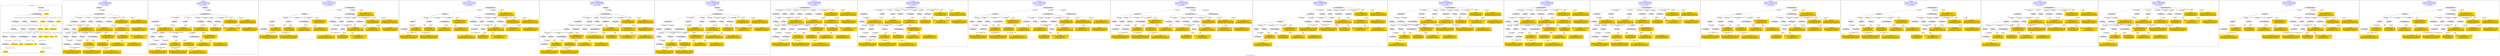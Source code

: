 digraph n0 {
fontcolor="blue"
remincross="true"
label="s27-s-the-huntington.json"
subgraph cluster_0 {
label="1-correct model"
n2[style="filled",color="white",fillcolor="lightgray",label="E12_Production1"];
n3[style="filled",color="white",fillcolor="lightgray",label="E21_Person1"];
n4[style="filled",color="white",fillcolor="lightgray",label="E55_Type1"];
n5[style="filled",color="white",fillcolor="lightgray",label="E52_Time-Span3"];
n6[style="filled",color="white",fillcolor="lightgray",label="E69_Death1"];
n7[style="filled",color="white",fillcolor="lightgray",label="E74_Group1"];
n8[style="filled",color="white",fillcolor="lightgray",label="E82_Actor_Appellation1"];
n9[style="filled",color="white",fillcolor="lightgray",label="E67_Birth1"];
n10[shape="plaintext",style="filled",fillcolor="gold",label="artist_URI"];
n11[style="filled",color="white",fillcolor="lightgray",label="E22_Man-Made_Object1"];
n12[style="filled",color="white",fillcolor="lightgray",label="E35_Title1"];
n13[style="filled",color="white",fillcolor="lightgray",label="E8_Acquisition1"];
n14[shape="plaintext",style="filled",fillcolor="gold",label="description"];
n15[style="filled",color="white",fillcolor="lightgray",label="E54_Dimension1"];
n16[shape="plaintext",style="filled",fillcolor="gold",label="object_uri"];
n17[shape="plaintext",style="filled",fillcolor="gold",label="Artwork_Title"];
n18[style="filled",color="white",fillcolor="lightgray",label="E38_Image1"];
n19[shape="plaintext",style="filled",fillcolor="gold",label="image_url"];
n20[style="filled",color="white",fillcolor="lightgray",label="E52_Time-Span1"];
n21[shape="plaintext",style="filled",fillcolor="gold",label="birth_date"];
n22[style="filled",color="white",fillcolor="lightgray",label="E52_Time-Span2"];
n23[shape="plaintext",style="filled",fillcolor="gold",label="death_date"];
n24[shape="plaintext",style="filled",fillcolor="gold",label="date"];
n25[shape="plaintext",style="filled",fillcolor="gold",label="dimensions_inch"];
n26[shape="plaintext",style="filled",fillcolor="gold",label="medium_uri"];
n27[shape="plaintext",style="filled",fillcolor="gold",label="medium"];
n28[shape="plaintext",style="filled",fillcolor="gold",label="Nationality_URI"];
n29[shape="plaintext",style="filled",fillcolor="gold",label="nationality"];
n30[shape="plaintext",style="filled",fillcolor="gold",label="artist_appellation_uri"];
n31[shape="plaintext",style="filled",fillcolor="gold",label="name"];
n32[shape="plaintext",style="filled",fillcolor="gold",label="credit_line"];
}
subgraph cluster_1 {
label="candidate 0\nlink coherence:0.9\nnode coherence:0.8888888888888888\nconfidence:0.3664568321724544\nmapping score:0.4705319070204477\ncost:128.99818\n-precision:0.7-recall:0.7"
n34[style="filled",color="white",fillcolor="lightgray",label="E12_Production1"];
n35[style="filled",color="white",fillcolor="lightgray",label="E21_Person1"];
n36[style="filled",color="white",fillcolor="lightgray",label="E55_Type1"];
n37[style="filled",color="white",fillcolor="lightgray",label="E67_Birth1"];
n38[style="filled",color="white",fillcolor="lightgray",label="E69_Death1"];
n39[style="filled",color="white",fillcolor="lightgray",label="E74_Group1"];
n40[style="filled",color="white",fillcolor="lightgray",label="E82_Actor_Appellation1"];
n41[style="filled",color="white",fillcolor="lightgray",label="E22_Man-Made_Object1"];
n42[style="filled",color="white",fillcolor="lightgray",label="E30_Right1"];
n43[style="filled",color="white",fillcolor="lightgray",label="E35_Title1"];
n44[style="filled",color="white",fillcolor="lightgray",label="E54_Dimension1"];
n45[style="filled",color="white",fillcolor="lightgray",label="E8_Acquisition1"];
n46[style="filled",color="white",fillcolor="lightgray",label="E38_Image1"];
n47[style="filled",color="white",fillcolor="lightgray",label="E52_Time-Span1"];
n48[style="filled",color="white",fillcolor="lightgray",label="E52_Time-Span3"];
n49[shape="plaintext",style="filled",fillcolor="gold",label="artist_URI\n[E21_Person,classLink,0.342]\n[E39_Actor,classLink,0.3]\n[E82_Actor_Appellation,classLink,0.272]\n[E30_Right,P3_has_note,0.086]"];
n50[shape="plaintext",style="filled",fillcolor="gold",label="date\n[E52_Time-Span,label,0.391]\n[E52_Time-Span,P82_at_some_time_within,0.275]\n[E52_Time-Span,P82b_end_of_the_end,0.17]\n[E52_Time-Span,P82a_begin_of_the_begin,0.164]"];
n51[shape="plaintext",style="filled",fillcolor="gold",label="death_date\n[E52_Time-Span,P82b_end_of_the_end,0.453]\n[E52_Time-Span,P82_at_some_time_within,0.36]\n[E52_Time-Span,P82a_begin_of_the_begin,0.109]\n[E12_Production,P3_has_note,0.078]"];
n52[shape="plaintext",style="filled",fillcolor="gold",label="artist_appellation_uri\n[E82_Actor_Appellation,classLink,0.561]\n[E21_Person,classLink,0.394]\n[E39_Actor,classLink,0.035]\n[E30_Right,P3_has_note,0.01]"];
n53[shape="plaintext",style="filled",fillcolor="gold",label="Artwork_Title\n[E35_Title,label,0.322]\n[E22_Man-Made_Object,P3_has_note,0.281]\n[E73_Information_Object,P3_has_note,0.231]\n[E33_Linguistic_Object,P3_has_note,0.165]"];
n54[shape="plaintext",style="filled",fillcolor="gold",label="object_uri\n[E30_Right,P3_has_note,0.474]\n[E82_Actor_Appellation,label,0.209]\n[E21_Person,P3_has_note,0.177]\n[E22_Man-Made_Object,classLink,0.141]"];
n55[shape="plaintext",style="filled",fillcolor="gold",label="nationality\n[E74_Group,label,0.508]\n[E74_Group,classLink,0.3]\n[E55_Type,label,0.121]\n[E21_Person,P3_has_note,0.072]"];
n56[shape="plaintext",style="filled",fillcolor="gold",label="medium_uri\n[E55_Type,classLink,0.383]\n[E57_Material,classLink,0.301]\n[E74_Group,classLink,0.272]\n[E55_Type,label,0.043]"];
n57[shape="plaintext",style="filled",fillcolor="gold",label="birth_date\n[E52_Time-Span,P82a_begin_of_the_begin,0.463]\n[E52_Time-Span,P82_at_some_time_within,0.273]\n[E52_Time-Span,P82b_end_of_the_end,0.207]\n[E33_Linguistic_Object,P3_has_note,0.057]"];
n58[shape="plaintext",style="filled",fillcolor="gold",label="image_url\n[E38_Image,classLink,0.436]\n[E78_Collection,classLink,0.236]\n[E22_Man-Made_Object,classLink,0.2]\n[E57_Material,label,0.128]"];
n59[shape="plaintext",style="filled",fillcolor="gold",label="description\n[E34_Inscription,P3_has_note,0.332]\n[E22_Man-Made_Object,P3_has_note,0.321]\n[E73_Information_Object,P3_has_note,0.285]\n[E33_Linguistic_Object,P3_has_note,0.062]"];
n60[shape="plaintext",style="filled",fillcolor="gold",label="credit_line\n[E8_Acquisition,P3_has_note,0.362]\n[E33_Linguistic_Object,P3_has_note,0.219]\n[E22_Man-Made_Object,classLink,0.213]\n[E30_Right,P3_has_note,0.206]"];
n61[shape="plaintext",style="filled",fillcolor="gold",label="Nationality_URI\n[E74_Group,classLink,0.672]\n[E55_Type,classLink,0.193]\n[E57_Material,classLink,0.088]\n[E55_Type,label,0.046]"];
n62[shape="plaintext",style="filled",fillcolor="gold",label="medium\n[E29_Design_or_Procedure,P3_has_note,0.29]\n[E55_Type,label,0.258]\n[E57_Material,label,0.254]\n[E12_Production,P3_has_note,0.197]"];
n63[shape="plaintext",style="filled",fillcolor="gold",label="dimensions_inch\n[E54_Dimension,P3_has_note,0.594]\n[E55_Type,label,0.139]\n[E22_Man-Made_Object,classLink,0.136]\n[E12_Production,P3_has_note,0.132]"];
n64[shape="plaintext",style="filled",fillcolor="gold",label="name\n[E82_Actor_Appellation,label,0.39]\n[E30_Right,P3_has_note,0.27]\n[E33_Linguistic_Object,P3_has_note,0.171]\n[E22_Man-Made_Object,P3_has_note,0.169]"];
}
subgraph cluster_2 {
label="candidate 1\nlink coherence:0.9\nnode coherence:0.8888888888888888\nconfidence:0.3664568321724544\nmapping score:0.4705319070204477\ncost:128.99823\n-precision:0.67-recall:0.67"
n66[style="filled",color="white",fillcolor="lightgray",label="E12_Production1"];
n67[style="filled",color="white",fillcolor="lightgray",label="E21_Person1"];
n68[style="filled",color="white",fillcolor="lightgray",label="E67_Birth1"];
n69[style="filled",color="white",fillcolor="lightgray",label="E69_Death1"];
n70[style="filled",color="white",fillcolor="lightgray",label="E74_Group1"];
n71[style="filled",color="white",fillcolor="lightgray",label="E82_Actor_Appellation1"];
n72[style="filled",color="white",fillcolor="lightgray",label="E22_Man-Made_Object1"];
n73[style="filled",color="white",fillcolor="lightgray",label="E30_Right1"];
n74[style="filled",color="white",fillcolor="lightgray",label="E35_Title1"];
n75[style="filled",color="white",fillcolor="lightgray",label="E54_Dimension1"];
n76[style="filled",color="white",fillcolor="lightgray",label="E55_Type2"];
n77[style="filled",color="white",fillcolor="lightgray",label="E8_Acquisition1"];
n78[style="filled",color="white",fillcolor="lightgray",label="E38_Image1"];
n79[style="filled",color="white",fillcolor="lightgray",label="E52_Time-Span1"];
n80[style="filled",color="white",fillcolor="lightgray",label="E52_Time-Span3"];
n81[shape="plaintext",style="filled",fillcolor="gold",label="artist_URI\n[E21_Person,classLink,0.342]\n[E39_Actor,classLink,0.3]\n[E82_Actor_Appellation,classLink,0.272]\n[E30_Right,P3_has_note,0.086]"];
n82[shape="plaintext",style="filled",fillcolor="gold",label="date\n[E52_Time-Span,label,0.391]\n[E52_Time-Span,P82_at_some_time_within,0.275]\n[E52_Time-Span,P82b_end_of_the_end,0.17]\n[E52_Time-Span,P82a_begin_of_the_begin,0.164]"];
n83[shape="plaintext",style="filled",fillcolor="gold",label="medium_uri\n[E55_Type,classLink,0.383]\n[E57_Material,classLink,0.301]\n[E74_Group,classLink,0.272]\n[E55_Type,label,0.043]"];
n84[shape="plaintext",style="filled",fillcolor="gold",label="death_date\n[E52_Time-Span,P82b_end_of_the_end,0.453]\n[E52_Time-Span,P82_at_some_time_within,0.36]\n[E52_Time-Span,P82a_begin_of_the_begin,0.109]\n[E12_Production,P3_has_note,0.078]"];
n85[shape="plaintext",style="filled",fillcolor="gold",label="artist_appellation_uri\n[E82_Actor_Appellation,classLink,0.561]\n[E21_Person,classLink,0.394]\n[E39_Actor,classLink,0.035]\n[E30_Right,P3_has_note,0.01]"];
n86[shape="plaintext",style="filled",fillcolor="gold",label="Artwork_Title\n[E35_Title,label,0.322]\n[E22_Man-Made_Object,P3_has_note,0.281]\n[E73_Information_Object,P3_has_note,0.231]\n[E33_Linguistic_Object,P3_has_note,0.165]"];
n87[shape="plaintext",style="filled",fillcolor="gold",label="object_uri\n[E30_Right,P3_has_note,0.474]\n[E82_Actor_Appellation,label,0.209]\n[E21_Person,P3_has_note,0.177]\n[E22_Man-Made_Object,classLink,0.141]"];
n88[shape="plaintext",style="filled",fillcolor="gold",label="nationality\n[E74_Group,label,0.508]\n[E74_Group,classLink,0.3]\n[E55_Type,label,0.121]\n[E21_Person,P3_has_note,0.072]"];
n89[shape="plaintext",style="filled",fillcolor="gold",label="birth_date\n[E52_Time-Span,P82a_begin_of_the_begin,0.463]\n[E52_Time-Span,P82_at_some_time_within,0.273]\n[E52_Time-Span,P82b_end_of_the_end,0.207]\n[E33_Linguistic_Object,P3_has_note,0.057]"];
n90[shape="plaintext",style="filled",fillcolor="gold",label="image_url\n[E38_Image,classLink,0.436]\n[E78_Collection,classLink,0.236]\n[E22_Man-Made_Object,classLink,0.2]\n[E57_Material,label,0.128]"];
n91[shape="plaintext",style="filled",fillcolor="gold",label="description\n[E34_Inscription,P3_has_note,0.332]\n[E22_Man-Made_Object,P3_has_note,0.321]\n[E73_Information_Object,P3_has_note,0.285]\n[E33_Linguistic_Object,P3_has_note,0.062]"];
n92[shape="plaintext",style="filled",fillcolor="gold",label="credit_line\n[E8_Acquisition,P3_has_note,0.362]\n[E33_Linguistic_Object,P3_has_note,0.219]\n[E22_Man-Made_Object,classLink,0.213]\n[E30_Right,P3_has_note,0.206]"];
n93[shape="plaintext",style="filled",fillcolor="gold",label="medium\n[E29_Design_or_Procedure,P3_has_note,0.29]\n[E55_Type,label,0.258]\n[E57_Material,label,0.254]\n[E12_Production,P3_has_note,0.197]"];
n94[shape="plaintext",style="filled",fillcolor="gold",label="Nationality_URI\n[E74_Group,classLink,0.672]\n[E55_Type,classLink,0.193]\n[E57_Material,classLink,0.088]\n[E55_Type,label,0.046]"];
n95[shape="plaintext",style="filled",fillcolor="gold",label="dimensions_inch\n[E54_Dimension,P3_has_note,0.594]\n[E55_Type,label,0.139]\n[E22_Man-Made_Object,classLink,0.136]\n[E12_Production,P3_has_note,0.132]"];
n96[shape="plaintext",style="filled",fillcolor="gold",label="name\n[E82_Actor_Appellation,label,0.39]\n[E30_Right,P3_has_note,0.27]\n[E33_Linguistic_Object,P3_has_note,0.171]\n[E22_Man-Made_Object,P3_has_note,0.169]"];
}
subgraph cluster_3 {
label="candidate 10\nlink coherence:0.8928571428571429\nnode coherence:0.9259259259259259\nconfidence:0.3602638419464223\nmapping score:0.4808132559574494\ncost:126.99856\n-precision:0.68-recall:0.63"
n98[style="filled",color="white",fillcolor="lightgray",label="E12_Production1"];
n99[style="filled",color="white",fillcolor="lightgray",label="E52_Time-Span2"];
n100[style="filled",color="white",fillcolor="lightgray",label="E55_Type1"];
n101[style="filled",color="white",fillcolor="lightgray",label="E21_Person1"];
n102[style="filled",color="white",fillcolor="lightgray",label="E67_Birth1"];
n103[style="filled",color="white",fillcolor="lightgray",label="E74_Group1"];
n104[style="filled",color="white",fillcolor="lightgray",label="E82_Actor_Appellation1"];
n105[style="filled",color="white",fillcolor="lightgray",label="E22_Man-Made_Object1"];
n106[style="filled",color="white",fillcolor="lightgray",label="E35_Title1"];
n107[style="filled",color="white",fillcolor="lightgray",label="E54_Dimension1"];
n108[style="filled",color="white",fillcolor="lightgray",label="E8_Acquisition1"];
n109[style="filled",color="white",fillcolor="lightgray",label="E33_Linguistic_Object2"];
n110[style="filled",color="white",fillcolor="lightgray",label="E52_Time-Span1"];
n111[shape="plaintext",style="filled",fillcolor="gold",label="artist_URI\n[E21_Person,classLink,0.342]\n[E39_Actor,classLink,0.3]\n[E82_Actor_Appellation,classLink,0.272]\n[E30_Right,P3_has_note,0.086]"];
n112[shape="plaintext",style="filled",fillcolor="gold",label="death_date\n[E52_Time-Span,P82b_end_of_the_end,0.453]\n[E52_Time-Span,P82_at_some_time_within,0.36]\n[E52_Time-Span,P82a_begin_of_the_begin,0.109]\n[E12_Production,P3_has_note,0.078]"];
n113[shape="plaintext",style="filled",fillcolor="gold",label="date\n[E52_Time-Span,label,0.391]\n[E52_Time-Span,P82_at_some_time_within,0.275]\n[E52_Time-Span,P82b_end_of_the_end,0.17]\n[E52_Time-Span,P82a_begin_of_the_begin,0.164]"];
n114[shape="plaintext",style="filled",fillcolor="gold",label="artist_appellation_uri\n[E82_Actor_Appellation,classLink,0.561]\n[E21_Person,classLink,0.394]\n[E39_Actor,classLink,0.035]\n[E30_Right,P3_has_note,0.01]"];
n115[shape="plaintext",style="filled",fillcolor="gold",label="name\n[E82_Actor_Appellation,label,0.39]\n[E30_Right,P3_has_note,0.27]\n[E33_Linguistic_Object,P3_has_note,0.171]\n[E22_Man-Made_Object,P3_has_note,0.169]"];
n116[shape="plaintext",style="filled",fillcolor="gold",label="Artwork_Title\n[E35_Title,label,0.322]\n[E22_Man-Made_Object,P3_has_note,0.281]\n[E73_Information_Object,P3_has_note,0.231]\n[E33_Linguistic_Object,P3_has_note,0.165]"];
n117[shape="plaintext",style="filled",fillcolor="gold",label="object_uri\n[E30_Right,P3_has_note,0.474]\n[E82_Actor_Appellation,label,0.209]\n[E21_Person,P3_has_note,0.177]\n[E22_Man-Made_Object,classLink,0.141]"];
n118[shape="plaintext",style="filled",fillcolor="gold",label="nationality\n[E74_Group,label,0.508]\n[E74_Group,classLink,0.3]\n[E55_Type,label,0.121]\n[E21_Person,P3_has_note,0.072]"];
n119[shape="plaintext",style="filled",fillcolor="gold",label="medium_uri\n[E55_Type,classLink,0.383]\n[E57_Material,classLink,0.301]\n[E74_Group,classLink,0.272]\n[E55_Type,label,0.043]"];
n120[shape="plaintext",style="filled",fillcolor="gold",label="birth_date\n[E52_Time-Span,P82a_begin_of_the_begin,0.463]\n[E52_Time-Span,P82_at_some_time_within,0.273]\n[E52_Time-Span,P82b_end_of_the_end,0.207]\n[E33_Linguistic_Object,P3_has_note,0.057]"];
n121[shape="plaintext",style="filled",fillcolor="gold",label="image_url\n[E38_Image,classLink,0.436]\n[E78_Collection,classLink,0.236]\n[E22_Man-Made_Object,classLink,0.2]\n[E57_Material,label,0.128]"];
n122[shape="plaintext",style="filled",fillcolor="gold",label="description\n[E34_Inscription,P3_has_note,0.332]\n[E22_Man-Made_Object,P3_has_note,0.321]\n[E73_Information_Object,P3_has_note,0.285]\n[E33_Linguistic_Object,P3_has_note,0.062]"];
n123[shape="plaintext",style="filled",fillcolor="gold",label="credit_line\n[E8_Acquisition,P3_has_note,0.362]\n[E33_Linguistic_Object,P3_has_note,0.219]\n[E22_Man-Made_Object,classLink,0.213]\n[E30_Right,P3_has_note,0.206]"];
n124[shape="plaintext",style="filled",fillcolor="gold",label="Nationality_URI\n[E74_Group,classLink,0.672]\n[E55_Type,classLink,0.193]\n[E57_Material,classLink,0.088]\n[E55_Type,label,0.046]"];
n125[shape="plaintext",style="filled",fillcolor="gold",label="medium\n[E29_Design_or_Procedure,P3_has_note,0.29]\n[E55_Type,label,0.258]\n[E57_Material,label,0.254]\n[E12_Production,P3_has_note,0.197]"];
n126[shape="plaintext",style="filled",fillcolor="gold",label="dimensions_inch\n[E54_Dimension,P3_has_note,0.594]\n[E55_Type,label,0.139]\n[E22_Man-Made_Object,classLink,0.136]\n[E12_Production,P3_has_note,0.132]"];
}
subgraph cluster_4 {
label="candidate 11\nlink coherence:0.8928571428571429\nnode coherence:0.9259259259259259\nconfidence:0.3602638419464223\nmapping score:0.4808132559574494\ncost:126.99857\n-precision:0.68-recall:0.63"
n128[style="filled",color="white",fillcolor="lightgray",label="E12_Production1"];
n129[style="filled",color="white",fillcolor="lightgray",label="E52_Time-Span2"];
n130[style="filled",color="white",fillcolor="lightgray",label="E55_Type1"];
n131[style="filled",color="white",fillcolor="lightgray",label="E21_Person1"];
n132[style="filled",color="white",fillcolor="lightgray",label="E67_Birth1"];
n133[style="filled",color="white",fillcolor="lightgray",label="E74_Group1"];
n134[style="filled",color="white",fillcolor="lightgray",label="E82_Actor_Appellation1"];
n135[style="filled",color="white",fillcolor="lightgray",label="E22_Man-Made_Object1"];
n136[style="filled",color="white",fillcolor="lightgray",label="E35_Title1"];
n137[style="filled",color="white",fillcolor="lightgray",label="E54_Dimension1"];
n138[style="filled",color="white",fillcolor="lightgray",label="E8_Acquisition1"];
n139[style="filled",color="white",fillcolor="lightgray",label="E33_Linguistic_Object1"];
n140[style="filled",color="white",fillcolor="lightgray",label="E52_Time-Span1"];
n141[shape="plaintext",style="filled",fillcolor="gold",label="artist_URI\n[E21_Person,classLink,0.342]\n[E39_Actor,classLink,0.3]\n[E82_Actor_Appellation,classLink,0.272]\n[E30_Right,P3_has_note,0.086]"];
n142[shape="plaintext",style="filled",fillcolor="gold",label="death_date\n[E52_Time-Span,P82b_end_of_the_end,0.453]\n[E52_Time-Span,P82_at_some_time_within,0.36]\n[E52_Time-Span,P82a_begin_of_the_begin,0.109]\n[E12_Production,P3_has_note,0.078]"];
n143[shape="plaintext",style="filled",fillcolor="gold",label="date\n[E52_Time-Span,label,0.391]\n[E52_Time-Span,P82_at_some_time_within,0.275]\n[E52_Time-Span,P82b_end_of_the_end,0.17]\n[E52_Time-Span,P82a_begin_of_the_begin,0.164]"];
n144[shape="plaintext",style="filled",fillcolor="gold",label="artist_appellation_uri\n[E82_Actor_Appellation,classLink,0.561]\n[E21_Person,classLink,0.394]\n[E39_Actor,classLink,0.035]\n[E30_Right,P3_has_note,0.01]"];
n145[shape="plaintext",style="filled",fillcolor="gold",label="Artwork_Title\n[E35_Title,label,0.322]\n[E22_Man-Made_Object,P3_has_note,0.281]\n[E73_Information_Object,P3_has_note,0.231]\n[E33_Linguistic_Object,P3_has_note,0.165]"];
n146[shape="plaintext",style="filled",fillcolor="gold",label="object_uri\n[E30_Right,P3_has_note,0.474]\n[E82_Actor_Appellation,label,0.209]\n[E21_Person,P3_has_note,0.177]\n[E22_Man-Made_Object,classLink,0.141]"];
n147[shape="plaintext",style="filled",fillcolor="gold",label="nationality\n[E74_Group,label,0.508]\n[E74_Group,classLink,0.3]\n[E55_Type,label,0.121]\n[E21_Person,P3_has_note,0.072]"];
n148[shape="plaintext",style="filled",fillcolor="gold",label="medium_uri\n[E55_Type,classLink,0.383]\n[E57_Material,classLink,0.301]\n[E74_Group,classLink,0.272]\n[E55_Type,label,0.043]"];
n149[shape="plaintext",style="filled",fillcolor="gold",label="birth_date\n[E52_Time-Span,P82a_begin_of_the_begin,0.463]\n[E52_Time-Span,P82_at_some_time_within,0.273]\n[E52_Time-Span,P82b_end_of_the_end,0.207]\n[E33_Linguistic_Object,P3_has_note,0.057]"];
n150[shape="plaintext",style="filled",fillcolor="gold",label="image_url\n[E38_Image,classLink,0.436]\n[E78_Collection,classLink,0.236]\n[E22_Man-Made_Object,classLink,0.2]\n[E57_Material,label,0.128]"];
n151[shape="plaintext",style="filled",fillcolor="gold",label="description\n[E34_Inscription,P3_has_note,0.332]\n[E22_Man-Made_Object,P3_has_note,0.321]\n[E73_Information_Object,P3_has_note,0.285]\n[E33_Linguistic_Object,P3_has_note,0.062]"];
n152[shape="plaintext",style="filled",fillcolor="gold",label="credit_line\n[E8_Acquisition,P3_has_note,0.362]\n[E33_Linguistic_Object,P3_has_note,0.219]\n[E22_Man-Made_Object,classLink,0.213]\n[E30_Right,P3_has_note,0.206]"];
n153[shape="plaintext",style="filled",fillcolor="gold",label="name\n[E82_Actor_Appellation,label,0.39]\n[E30_Right,P3_has_note,0.27]\n[E33_Linguistic_Object,P3_has_note,0.171]\n[E22_Man-Made_Object,P3_has_note,0.169]"];
n154[shape="plaintext",style="filled",fillcolor="gold",label="Nationality_URI\n[E74_Group,classLink,0.672]\n[E55_Type,classLink,0.193]\n[E57_Material,classLink,0.088]\n[E55_Type,label,0.046]"];
n155[shape="plaintext",style="filled",fillcolor="gold",label="medium\n[E29_Design_or_Procedure,P3_has_note,0.29]\n[E55_Type,label,0.258]\n[E57_Material,label,0.254]\n[E12_Production,P3_has_note,0.197]"];
n156[shape="plaintext",style="filled",fillcolor="gold",label="dimensions_inch\n[E54_Dimension,P3_has_note,0.594]\n[E55_Type,label,0.139]\n[E22_Man-Made_Object,classLink,0.136]\n[E12_Production,P3_has_note,0.132]"];
}
subgraph cluster_5 {
label="candidate 12\nlink coherence:0.8666666666666667\nnode coherence:0.8888888888888888\nconfidence:0.37400753871382186\nmapping score:0.47304880920090353\ncost:128.99824\n-precision:0.7-recall:0.7"
n158[style="filled",color="white",fillcolor="lightgray",label="E12_Production1"];
n159[style="filled",color="white",fillcolor="lightgray",label="E21_Person1"];
n160[style="filled",color="white",fillcolor="lightgray",label="E52_Time-Span2"];
n161[style="filled",color="white",fillcolor="lightgray",label="E55_Type1"];
n162[style="filled",color="white",fillcolor="lightgray",label="E67_Birth1"];
n163[style="filled",color="white",fillcolor="lightgray",label="E74_Group1"];
n164[style="filled",color="white",fillcolor="lightgray",label="E82_Actor_Appellation1"];
n165[style="filled",color="white",fillcolor="lightgray",label="E21_Person2"];
n166[style="filled",color="white",fillcolor="lightgray",label="E82_Actor_Appellation2"];
n167[style="filled",color="white",fillcolor="lightgray",label="E22_Man-Made_Object1"];
n168[style="filled",color="white",fillcolor="lightgray",label="E35_Title1"];
n169[style="filled",color="white",fillcolor="lightgray",label="E54_Dimension1"];
n170[style="filled",color="white",fillcolor="lightgray",label="E8_Acquisition1"];
n171[style="filled",color="white",fillcolor="lightgray",label="E38_Image1"];
n172[style="filled",color="white",fillcolor="lightgray",label="E52_Time-Span1"];
n173[shape="plaintext",style="filled",fillcolor="gold",label="artist_URI\n[E21_Person,classLink,0.342]\n[E39_Actor,classLink,0.3]\n[E82_Actor_Appellation,classLink,0.272]\n[E30_Right,P3_has_note,0.086]"];
n174[shape="plaintext",style="filled",fillcolor="gold",label="death_date\n[E52_Time-Span,P82b_end_of_the_end,0.453]\n[E52_Time-Span,P82_at_some_time_within,0.36]\n[E52_Time-Span,P82a_begin_of_the_begin,0.109]\n[E12_Production,P3_has_note,0.078]"];
n175[shape="plaintext",style="filled",fillcolor="gold",label="date\n[E52_Time-Span,label,0.391]\n[E52_Time-Span,P82_at_some_time_within,0.275]\n[E52_Time-Span,P82b_end_of_the_end,0.17]\n[E52_Time-Span,P82a_begin_of_the_begin,0.164]"];
n176[shape="plaintext",style="filled",fillcolor="gold",label="artist_appellation_uri\n[E82_Actor_Appellation,classLink,0.561]\n[E21_Person,classLink,0.394]\n[E39_Actor,classLink,0.035]\n[E30_Right,P3_has_note,0.01]"];
n177[shape="plaintext",style="filled",fillcolor="gold",label="name\n[E82_Actor_Appellation,label,0.39]\n[E30_Right,P3_has_note,0.27]\n[E33_Linguistic_Object,P3_has_note,0.171]\n[E22_Man-Made_Object,P3_has_note,0.169]"];
n178[shape="plaintext",style="filled",fillcolor="gold",label="Artwork_Title\n[E35_Title,label,0.322]\n[E22_Man-Made_Object,P3_has_note,0.281]\n[E73_Information_Object,P3_has_note,0.231]\n[E33_Linguistic_Object,P3_has_note,0.165]"];
n179[shape="plaintext",style="filled",fillcolor="gold",label="object_uri\n[E30_Right,P3_has_note,0.474]\n[E82_Actor_Appellation,label,0.209]\n[E21_Person,P3_has_note,0.177]\n[E22_Man-Made_Object,classLink,0.141]"];
n180[shape="plaintext",style="filled",fillcolor="gold",label="nationality\n[E74_Group,label,0.508]\n[E74_Group,classLink,0.3]\n[E55_Type,label,0.121]\n[E21_Person,P3_has_note,0.072]"];
n181[shape="plaintext",style="filled",fillcolor="gold",label="medium_uri\n[E55_Type,classLink,0.383]\n[E57_Material,classLink,0.301]\n[E74_Group,classLink,0.272]\n[E55_Type,label,0.043]"];
n182[shape="plaintext",style="filled",fillcolor="gold",label="birth_date\n[E52_Time-Span,P82a_begin_of_the_begin,0.463]\n[E52_Time-Span,P82_at_some_time_within,0.273]\n[E52_Time-Span,P82b_end_of_the_end,0.207]\n[E33_Linguistic_Object,P3_has_note,0.057]"];
n183[shape="plaintext",style="filled",fillcolor="gold",label="image_url\n[E38_Image,classLink,0.436]\n[E78_Collection,classLink,0.236]\n[E22_Man-Made_Object,classLink,0.2]\n[E57_Material,label,0.128]"];
n184[shape="plaintext",style="filled",fillcolor="gold",label="description\n[E34_Inscription,P3_has_note,0.332]\n[E22_Man-Made_Object,P3_has_note,0.321]\n[E73_Information_Object,P3_has_note,0.285]\n[E33_Linguistic_Object,P3_has_note,0.062]"];
n185[shape="plaintext",style="filled",fillcolor="gold",label="credit_line\n[E8_Acquisition,P3_has_note,0.362]\n[E33_Linguistic_Object,P3_has_note,0.219]\n[E22_Man-Made_Object,classLink,0.213]\n[E30_Right,P3_has_note,0.206]"];
n186[shape="plaintext",style="filled",fillcolor="gold",label="Nationality_URI\n[E74_Group,classLink,0.672]\n[E55_Type,classLink,0.193]\n[E57_Material,classLink,0.088]\n[E55_Type,label,0.046]"];
n187[shape="plaintext",style="filled",fillcolor="gold",label="medium\n[E29_Design_or_Procedure,P3_has_note,0.29]\n[E55_Type,label,0.258]\n[E57_Material,label,0.254]\n[E12_Production,P3_has_note,0.197]"];
n188[shape="plaintext",style="filled",fillcolor="gold",label="dimensions_inch\n[E54_Dimension,P3_has_note,0.594]\n[E55_Type,label,0.139]\n[E22_Man-Made_Object,classLink,0.136]\n[E12_Production,P3_has_note,0.132]"];
}
subgraph cluster_6 {
label="candidate 13\nlink coherence:0.8666666666666667\nnode coherence:0.8888888888888888\nconfidence:0.37400753871382186\nmapping score:0.47304880920090353\ncost:128.99829\n-precision:0.67-recall:0.67"
n190[style="filled",color="white",fillcolor="lightgray",label="E12_Production1"];
n191[style="filled",color="white",fillcolor="lightgray",label="E21_Person1"];
n192[style="filled",color="white",fillcolor="lightgray",label="E52_Time-Span2"];
n193[style="filled",color="white",fillcolor="lightgray",label="E67_Birth1"];
n194[style="filled",color="white",fillcolor="lightgray",label="E74_Group1"];
n195[style="filled",color="white",fillcolor="lightgray",label="E82_Actor_Appellation1"];
n196[style="filled",color="white",fillcolor="lightgray",label="E21_Person2"];
n197[style="filled",color="white",fillcolor="lightgray",label="E82_Actor_Appellation2"];
n198[style="filled",color="white",fillcolor="lightgray",label="E22_Man-Made_Object1"];
n199[style="filled",color="white",fillcolor="lightgray",label="E35_Title1"];
n200[style="filled",color="white",fillcolor="lightgray",label="E54_Dimension1"];
n201[style="filled",color="white",fillcolor="lightgray",label="E55_Type2"];
n202[style="filled",color="white",fillcolor="lightgray",label="E8_Acquisition1"];
n203[style="filled",color="white",fillcolor="lightgray",label="E38_Image1"];
n204[style="filled",color="white",fillcolor="lightgray",label="E52_Time-Span1"];
n205[shape="plaintext",style="filled",fillcolor="gold",label="artist_URI\n[E21_Person,classLink,0.342]\n[E39_Actor,classLink,0.3]\n[E82_Actor_Appellation,classLink,0.272]\n[E30_Right,P3_has_note,0.086]"];
n206[shape="plaintext",style="filled",fillcolor="gold",label="medium_uri\n[E55_Type,classLink,0.383]\n[E57_Material,classLink,0.301]\n[E74_Group,classLink,0.272]\n[E55_Type,label,0.043]"];
n207[shape="plaintext",style="filled",fillcolor="gold",label="death_date\n[E52_Time-Span,P82b_end_of_the_end,0.453]\n[E52_Time-Span,P82_at_some_time_within,0.36]\n[E52_Time-Span,P82a_begin_of_the_begin,0.109]\n[E12_Production,P3_has_note,0.078]"];
n208[shape="plaintext",style="filled",fillcolor="gold",label="date\n[E52_Time-Span,label,0.391]\n[E52_Time-Span,P82_at_some_time_within,0.275]\n[E52_Time-Span,P82b_end_of_the_end,0.17]\n[E52_Time-Span,P82a_begin_of_the_begin,0.164]"];
n209[shape="plaintext",style="filled",fillcolor="gold",label="artist_appellation_uri\n[E82_Actor_Appellation,classLink,0.561]\n[E21_Person,classLink,0.394]\n[E39_Actor,classLink,0.035]\n[E30_Right,P3_has_note,0.01]"];
n210[shape="plaintext",style="filled",fillcolor="gold",label="name\n[E82_Actor_Appellation,label,0.39]\n[E30_Right,P3_has_note,0.27]\n[E33_Linguistic_Object,P3_has_note,0.171]\n[E22_Man-Made_Object,P3_has_note,0.169]"];
n211[shape="plaintext",style="filled",fillcolor="gold",label="Artwork_Title\n[E35_Title,label,0.322]\n[E22_Man-Made_Object,P3_has_note,0.281]\n[E73_Information_Object,P3_has_note,0.231]\n[E33_Linguistic_Object,P3_has_note,0.165]"];
n212[shape="plaintext",style="filled",fillcolor="gold",label="object_uri\n[E30_Right,P3_has_note,0.474]\n[E82_Actor_Appellation,label,0.209]\n[E21_Person,P3_has_note,0.177]\n[E22_Man-Made_Object,classLink,0.141]"];
n213[shape="plaintext",style="filled",fillcolor="gold",label="nationality\n[E74_Group,label,0.508]\n[E74_Group,classLink,0.3]\n[E55_Type,label,0.121]\n[E21_Person,P3_has_note,0.072]"];
n214[shape="plaintext",style="filled",fillcolor="gold",label="birth_date\n[E52_Time-Span,P82a_begin_of_the_begin,0.463]\n[E52_Time-Span,P82_at_some_time_within,0.273]\n[E52_Time-Span,P82b_end_of_the_end,0.207]\n[E33_Linguistic_Object,P3_has_note,0.057]"];
n215[shape="plaintext",style="filled",fillcolor="gold",label="image_url\n[E38_Image,classLink,0.436]\n[E78_Collection,classLink,0.236]\n[E22_Man-Made_Object,classLink,0.2]\n[E57_Material,label,0.128]"];
n216[shape="plaintext",style="filled",fillcolor="gold",label="description\n[E34_Inscription,P3_has_note,0.332]\n[E22_Man-Made_Object,P3_has_note,0.321]\n[E73_Information_Object,P3_has_note,0.285]\n[E33_Linguistic_Object,P3_has_note,0.062]"];
n217[shape="plaintext",style="filled",fillcolor="gold",label="credit_line\n[E8_Acquisition,P3_has_note,0.362]\n[E33_Linguistic_Object,P3_has_note,0.219]\n[E22_Man-Made_Object,classLink,0.213]\n[E30_Right,P3_has_note,0.206]"];
n218[shape="plaintext",style="filled",fillcolor="gold",label="medium\n[E29_Design_or_Procedure,P3_has_note,0.29]\n[E55_Type,label,0.258]\n[E57_Material,label,0.254]\n[E12_Production,P3_has_note,0.197]"];
n219[shape="plaintext",style="filled",fillcolor="gold",label="Nationality_URI\n[E74_Group,classLink,0.672]\n[E55_Type,classLink,0.193]\n[E57_Material,classLink,0.088]\n[E55_Type,label,0.046]"];
n220[shape="plaintext",style="filled",fillcolor="gold",label="dimensions_inch\n[E54_Dimension,P3_has_note,0.594]\n[E55_Type,label,0.139]\n[E22_Man-Made_Object,classLink,0.136]\n[E12_Production,P3_has_note,0.132]"];
}
subgraph cluster_7 {
label="candidate 14\nlink coherence:0.8666666666666667\nnode coherence:0.8888888888888888\nconfidence:0.3664568321724544\nmapping score:0.4705319070204477\ncost:128.99832\n-precision:0.67-recall:0.67"
n222[style="filled",color="white",fillcolor="lightgray",label="E12_Production1"];
n223[style="filled",color="white",fillcolor="lightgray",label="E21_Person1"];
n224[style="filled",color="white",fillcolor="lightgray",label="E55_Type1"];
n225[style="filled",color="white",fillcolor="lightgray",label="E67_Birth1"];
n226[style="filled",color="white",fillcolor="lightgray",label="E69_Death1"];
n227[style="filled",color="white",fillcolor="lightgray",label="E74_Group1"];
n228[style="filled",color="white",fillcolor="lightgray",label="E82_Actor_Appellation1"];
n229[style="filled",color="white",fillcolor="lightgray",label="E22_Man-Made_Object1"];
n230[style="filled",color="white",fillcolor="lightgray",label="E30_Right1"];
n231[style="filled",color="white",fillcolor="lightgray",label="E35_Title1"];
n232[style="filled",color="white",fillcolor="lightgray",label="E38_Image1"];
n233[style="filled",color="white",fillcolor="lightgray",label="E54_Dimension1"];
n234[style="filled",color="white",fillcolor="lightgray",label="E8_Acquisition1"];
n235[style="filled",color="white",fillcolor="lightgray",label="E52_Time-Span1"];
n236[style="filled",color="white",fillcolor="lightgray",label="E52_Time-Span3"];
n237[shape="plaintext",style="filled",fillcolor="gold",label="artist_URI\n[E21_Person,classLink,0.342]\n[E39_Actor,classLink,0.3]\n[E82_Actor_Appellation,classLink,0.272]\n[E30_Right,P3_has_note,0.086]"];
n238[shape="plaintext",style="filled",fillcolor="gold",label="date\n[E52_Time-Span,label,0.391]\n[E52_Time-Span,P82_at_some_time_within,0.275]\n[E52_Time-Span,P82b_end_of_the_end,0.17]\n[E52_Time-Span,P82a_begin_of_the_begin,0.164]"];
n239[shape="plaintext",style="filled",fillcolor="gold",label="death_date\n[E52_Time-Span,P82b_end_of_the_end,0.453]\n[E52_Time-Span,P82_at_some_time_within,0.36]\n[E52_Time-Span,P82a_begin_of_the_begin,0.109]\n[E12_Production,P3_has_note,0.078]"];
n240[shape="plaintext",style="filled",fillcolor="gold",label="artist_appellation_uri\n[E82_Actor_Appellation,classLink,0.561]\n[E21_Person,classLink,0.394]\n[E39_Actor,classLink,0.035]\n[E30_Right,P3_has_note,0.01]"];
n241[shape="plaintext",style="filled",fillcolor="gold",label="Artwork_Title\n[E35_Title,label,0.322]\n[E22_Man-Made_Object,P3_has_note,0.281]\n[E73_Information_Object,P3_has_note,0.231]\n[E33_Linguistic_Object,P3_has_note,0.165]"];
n242[shape="plaintext",style="filled",fillcolor="gold",label="object_uri\n[E30_Right,P3_has_note,0.474]\n[E82_Actor_Appellation,label,0.209]\n[E21_Person,P3_has_note,0.177]\n[E22_Man-Made_Object,classLink,0.141]"];
n243[shape="plaintext",style="filled",fillcolor="gold",label="nationality\n[E74_Group,label,0.508]\n[E74_Group,classLink,0.3]\n[E55_Type,label,0.121]\n[E21_Person,P3_has_note,0.072]"];
n244[shape="plaintext",style="filled",fillcolor="gold",label="medium_uri\n[E55_Type,classLink,0.383]\n[E57_Material,classLink,0.301]\n[E74_Group,classLink,0.272]\n[E55_Type,label,0.043]"];
n245[shape="plaintext",style="filled",fillcolor="gold",label="birth_date\n[E52_Time-Span,P82a_begin_of_the_begin,0.463]\n[E52_Time-Span,P82_at_some_time_within,0.273]\n[E52_Time-Span,P82b_end_of_the_end,0.207]\n[E33_Linguistic_Object,P3_has_note,0.057]"];
n246[shape="plaintext",style="filled",fillcolor="gold",label="image_url\n[E38_Image,classLink,0.436]\n[E78_Collection,classLink,0.236]\n[E22_Man-Made_Object,classLink,0.2]\n[E57_Material,label,0.128]"];
n247[shape="plaintext",style="filled",fillcolor="gold",label="description\n[E34_Inscription,P3_has_note,0.332]\n[E22_Man-Made_Object,P3_has_note,0.321]\n[E73_Information_Object,P3_has_note,0.285]\n[E33_Linguistic_Object,P3_has_note,0.062]"];
n248[shape="plaintext",style="filled",fillcolor="gold",label="credit_line\n[E8_Acquisition,P3_has_note,0.362]\n[E33_Linguistic_Object,P3_has_note,0.219]\n[E22_Man-Made_Object,classLink,0.213]\n[E30_Right,P3_has_note,0.206]"];
n249[shape="plaintext",style="filled",fillcolor="gold",label="Nationality_URI\n[E74_Group,classLink,0.672]\n[E55_Type,classLink,0.193]\n[E57_Material,classLink,0.088]\n[E55_Type,label,0.046]"];
n250[shape="plaintext",style="filled",fillcolor="gold",label="medium\n[E29_Design_or_Procedure,P3_has_note,0.29]\n[E55_Type,label,0.258]\n[E57_Material,label,0.254]\n[E12_Production,P3_has_note,0.197]"];
n251[shape="plaintext",style="filled",fillcolor="gold",label="dimensions_inch\n[E54_Dimension,P3_has_note,0.594]\n[E55_Type,label,0.139]\n[E22_Man-Made_Object,classLink,0.136]\n[E12_Production,P3_has_note,0.132]"];
n252[shape="plaintext",style="filled",fillcolor="gold",label="name\n[E82_Actor_Appellation,label,0.39]\n[E30_Right,P3_has_note,0.27]\n[E33_Linguistic_Object,P3_has_note,0.171]\n[E22_Man-Made_Object,P3_has_note,0.169]"];
}
subgraph cluster_8 {
label="candidate 15\nlink coherence:0.8666666666666667\nnode coherence:0.8888888888888888\nconfidence:0.3664568321724544\nmapping score:0.4705319070204477\ncost:128.99837\n-precision:0.63-recall:0.63"
n254[style="filled",color="white",fillcolor="lightgray",label="E12_Production1"];
n255[style="filled",color="white",fillcolor="lightgray",label="E21_Person1"];
n256[style="filled",color="white",fillcolor="lightgray",label="E67_Birth1"];
n257[style="filled",color="white",fillcolor="lightgray",label="E69_Death1"];
n258[style="filled",color="white",fillcolor="lightgray",label="E74_Group1"];
n259[style="filled",color="white",fillcolor="lightgray",label="E82_Actor_Appellation1"];
n260[style="filled",color="white",fillcolor="lightgray",label="E22_Man-Made_Object1"];
n261[style="filled",color="white",fillcolor="lightgray",label="E30_Right1"];
n262[style="filled",color="white",fillcolor="lightgray",label="E35_Title1"];
n263[style="filled",color="white",fillcolor="lightgray",label="E38_Image1"];
n264[style="filled",color="white",fillcolor="lightgray",label="E54_Dimension1"];
n265[style="filled",color="white",fillcolor="lightgray",label="E55_Type2"];
n266[style="filled",color="white",fillcolor="lightgray",label="E8_Acquisition1"];
n267[style="filled",color="white",fillcolor="lightgray",label="E52_Time-Span1"];
n268[style="filled",color="white",fillcolor="lightgray",label="E52_Time-Span3"];
n269[shape="plaintext",style="filled",fillcolor="gold",label="artist_URI\n[E21_Person,classLink,0.342]\n[E39_Actor,classLink,0.3]\n[E82_Actor_Appellation,classLink,0.272]\n[E30_Right,P3_has_note,0.086]"];
n270[shape="plaintext",style="filled",fillcolor="gold",label="date\n[E52_Time-Span,label,0.391]\n[E52_Time-Span,P82_at_some_time_within,0.275]\n[E52_Time-Span,P82b_end_of_the_end,0.17]\n[E52_Time-Span,P82a_begin_of_the_begin,0.164]"];
n271[shape="plaintext",style="filled",fillcolor="gold",label="medium_uri\n[E55_Type,classLink,0.383]\n[E57_Material,classLink,0.301]\n[E74_Group,classLink,0.272]\n[E55_Type,label,0.043]"];
n272[shape="plaintext",style="filled",fillcolor="gold",label="death_date\n[E52_Time-Span,P82b_end_of_the_end,0.453]\n[E52_Time-Span,P82_at_some_time_within,0.36]\n[E52_Time-Span,P82a_begin_of_the_begin,0.109]\n[E12_Production,P3_has_note,0.078]"];
n273[shape="plaintext",style="filled",fillcolor="gold",label="artist_appellation_uri\n[E82_Actor_Appellation,classLink,0.561]\n[E21_Person,classLink,0.394]\n[E39_Actor,classLink,0.035]\n[E30_Right,P3_has_note,0.01]"];
n274[shape="plaintext",style="filled",fillcolor="gold",label="Artwork_Title\n[E35_Title,label,0.322]\n[E22_Man-Made_Object,P3_has_note,0.281]\n[E73_Information_Object,P3_has_note,0.231]\n[E33_Linguistic_Object,P3_has_note,0.165]"];
n275[shape="plaintext",style="filled",fillcolor="gold",label="object_uri\n[E30_Right,P3_has_note,0.474]\n[E82_Actor_Appellation,label,0.209]\n[E21_Person,P3_has_note,0.177]\n[E22_Man-Made_Object,classLink,0.141]"];
n276[shape="plaintext",style="filled",fillcolor="gold",label="nationality\n[E74_Group,label,0.508]\n[E74_Group,classLink,0.3]\n[E55_Type,label,0.121]\n[E21_Person,P3_has_note,0.072]"];
n277[shape="plaintext",style="filled",fillcolor="gold",label="birth_date\n[E52_Time-Span,P82a_begin_of_the_begin,0.463]\n[E52_Time-Span,P82_at_some_time_within,0.273]\n[E52_Time-Span,P82b_end_of_the_end,0.207]\n[E33_Linguistic_Object,P3_has_note,0.057]"];
n278[shape="plaintext",style="filled",fillcolor="gold",label="image_url\n[E38_Image,classLink,0.436]\n[E78_Collection,classLink,0.236]\n[E22_Man-Made_Object,classLink,0.2]\n[E57_Material,label,0.128]"];
n279[shape="plaintext",style="filled",fillcolor="gold",label="description\n[E34_Inscription,P3_has_note,0.332]\n[E22_Man-Made_Object,P3_has_note,0.321]\n[E73_Information_Object,P3_has_note,0.285]\n[E33_Linguistic_Object,P3_has_note,0.062]"];
n280[shape="plaintext",style="filled",fillcolor="gold",label="credit_line\n[E8_Acquisition,P3_has_note,0.362]\n[E33_Linguistic_Object,P3_has_note,0.219]\n[E22_Man-Made_Object,classLink,0.213]\n[E30_Right,P3_has_note,0.206]"];
n281[shape="plaintext",style="filled",fillcolor="gold",label="medium\n[E29_Design_or_Procedure,P3_has_note,0.29]\n[E55_Type,label,0.258]\n[E57_Material,label,0.254]\n[E12_Production,P3_has_note,0.197]"];
n282[shape="plaintext",style="filled",fillcolor="gold",label="Nationality_URI\n[E74_Group,classLink,0.672]\n[E55_Type,classLink,0.193]\n[E57_Material,classLink,0.088]\n[E55_Type,label,0.046]"];
n283[shape="plaintext",style="filled",fillcolor="gold",label="dimensions_inch\n[E54_Dimension,P3_has_note,0.594]\n[E55_Type,label,0.139]\n[E22_Man-Made_Object,classLink,0.136]\n[E12_Production,P3_has_note,0.132]"];
n284[shape="plaintext",style="filled",fillcolor="gold",label="name\n[E82_Actor_Appellation,label,0.39]\n[E30_Right,P3_has_note,0.27]\n[E33_Linguistic_Object,P3_has_note,0.171]\n[E22_Man-Made_Object,P3_has_note,0.169]"];
}
subgraph cluster_9 {
label="candidate 16\nlink coherence:0.8666666666666667\nnode coherence:0.9259259259259259\nconfidence:0.3602638419464223\nmapping score:0.4808132559574494\ncost:227.99848\n-precision:0.63-recall:0.63"
n286[style="filled",color="white",fillcolor="lightgray",label="E12_Production1"];
n287[style="filled",color="white",fillcolor="lightgray",label="E55_Type1"];
n288[style="filled",color="white",fillcolor="lightgray",label="E21_Person1"];
n289[style="filled",color="white",fillcolor="lightgray",label="E67_Birth1"];
n290[style="filled",color="white",fillcolor="lightgray",label="E69_Death1"];
n291[style="filled",color="white",fillcolor="lightgray",label="E74_Group1"];
n292[style="filled",color="white",fillcolor="lightgray",label="E82_Actor_Appellation1"];
n293[style="filled",color="white",fillcolor="lightgray",label="E22_Man-Made_Object1"];
n294[style="filled",color="white",fillcolor="lightgray",label="E35_Title1"];
n295[style="filled",color="white",fillcolor="lightgray",label="E54_Dimension1"];
n296[style="filled",color="white",fillcolor="lightgray",label="E8_Acquisition1"];
n297[style="filled",color="white",fillcolor="lightgray",label="E33_Linguistic_Object2"];
n298[style="filled",color="white",fillcolor="lightgray",label="E52_Time-Span1"];
n299[style="filled",color="white",fillcolor="lightgray",label="E52_Time-Span3"];
n300[style="filled",color="white",fillcolor="lightgray",label="E33_Linguistic_Object1"];
n301[shape="plaintext",style="filled",fillcolor="gold",label="artist_URI\n[E21_Person,classLink,0.342]\n[E39_Actor,classLink,0.3]\n[E82_Actor_Appellation,classLink,0.272]\n[E30_Right,P3_has_note,0.086]"];
n302[shape="plaintext",style="filled",fillcolor="gold",label="date\n[E52_Time-Span,label,0.391]\n[E52_Time-Span,P82_at_some_time_within,0.275]\n[E52_Time-Span,P82b_end_of_the_end,0.17]\n[E52_Time-Span,P82a_begin_of_the_begin,0.164]"];
n303[shape="plaintext",style="filled",fillcolor="gold",label="death_date\n[E52_Time-Span,P82b_end_of_the_end,0.453]\n[E52_Time-Span,P82_at_some_time_within,0.36]\n[E52_Time-Span,P82a_begin_of_the_begin,0.109]\n[E12_Production,P3_has_note,0.078]"];
n304[shape="plaintext",style="filled",fillcolor="gold",label="artist_appellation_uri\n[E82_Actor_Appellation,classLink,0.561]\n[E21_Person,classLink,0.394]\n[E39_Actor,classLink,0.035]\n[E30_Right,P3_has_note,0.01]"];
n305[shape="plaintext",style="filled",fillcolor="gold",label="Artwork_Title\n[E35_Title,label,0.322]\n[E22_Man-Made_Object,P3_has_note,0.281]\n[E73_Information_Object,P3_has_note,0.231]\n[E33_Linguistic_Object,P3_has_note,0.165]"];
n306[shape="plaintext",style="filled",fillcolor="gold",label="object_uri\n[E30_Right,P3_has_note,0.474]\n[E82_Actor_Appellation,label,0.209]\n[E21_Person,P3_has_note,0.177]\n[E22_Man-Made_Object,classLink,0.141]"];
n307[shape="plaintext",style="filled",fillcolor="gold",label="nationality\n[E74_Group,label,0.508]\n[E74_Group,classLink,0.3]\n[E55_Type,label,0.121]\n[E21_Person,P3_has_note,0.072]"];
n308[shape="plaintext",style="filled",fillcolor="gold",label="medium_uri\n[E55_Type,classLink,0.383]\n[E57_Material,classLink,0.301]\n[E74_Group,classLink,0.272]\n[E55_Type,label,0.043]"];
n309[shape="plaintext",style="filled",fillcolor="gold",label="birth_date\n[E52_Time-Span,P82a_begin_of_the_begin,0.463]\n[E52_Time-Span,P82_at_some_time_within,0.273]\n[E52_Time-Span,P82b_end_of_the_end,0.207]\n[E33_Linguistic_Object,P3_has_note,0.057]"];
n310[shape="plaintext",style="filled",fillcolor="gold",label="image_url\n[E38_Image,classLink,0.436]\n[E78_Collection,classLink,0.236]\n[E22_Man-Made_Object,classLink,0.2]\n[E57_Material,label,0.128]"];
n311[shape="plaintext",style="filled",fillcolor="gold",label="description\n[E34_Inscription,P3_has_note,0.332]\n[E22_Man-Made_Object,P3_has_note,0.321]\n[E73_Information_Object,P3_has_note,0.285]\n[E33_Linguistic_Object,P3_has_note,0.062]"];
n312[shape="plaintext",style="filled",fillcolor="gold",label="credit_line\n[E8_Acquisition,P3_has_note,0.362]\n[E33_Linguistic_Object,P3_has_note,0.219]\n[E22_Man-Made_Object,classLink,0.213]\n[E30_Right,P3_has_note,0.206]"];
n313[shape="plaintext",style="filled",fillcolor="gold",label="name\n[E82_Actor_Appellation,label,0.39]\n[E30_Right,P3_has_note,0.27]\n[E33_Linguistic_Object,P3_has_note,0.171]\n[E22_Man-Made_Object,P3_has_note,0.169]"];
n314[shape="plaintext",style="filled",fillcolor="gold",label="Nationality_URI\n[E74_Group,classLink,0.672]\n[E55_Type,classLink,0.193]\n[E57_Material,classLink,0.088]\n[E55_Type,label,0.046]"];
n315[shape="plaintext",style="filled",fillcolor="gold",label="medium\n[E29_Design_or_Procedure,P3_has_note,0.29]\n[E55_Type,label,0.258]\n[E57_Material,label,0.254]\n[E12_Production,P3_has_note,0.197]"];
n316[shape="plaintext",style="filled",fillcolor="gold",label="dimensions_inch\n[E54_Dimension,P3_has_note,0.594]\n[E55_Type,label,0.139]\n[E22_Man-Made_Object,classLink,0.136]\n[E12_Production,P3_has_note,0.132]"];
}
subgraph cluster_10 {
label="candidate 17\nlink coherence:0.8666666666666667\nnode coherence:0.9259259259259259\nconfidence:0.3602638419464223\nmapping score:0.4808132559574494\ncost:227.99849\n-precision:0.63-recall:0.63"
n318[style="filled",color="white",fillcolor="lightgray",label="E12_Production1"];
n319[style="filled",color="white",fillcolor="lightgray",label="E55_Type1"];
n320[style="filled",color="white",fillcolor="lightgray",label="E21_Person1"];
n321[style="filled",color="white",fillcolor="lightgray",label="E67_Birth1"];
n322[style="filled",color="white",fillcolor="lightgray",label="E69_Death1"];
n323[style="filled",color="white",fillcolor="lightgray",label="E74_Group1"];
n324[style="filled",color="white",fillcolor="lightgray",label="E82_Actor_Appellation1"];
n325[style="filled",color="white",fillcolor="lightgray",label="E22_Man-Made_Object1"];
n326[style="filled",color="white",fillcolor="lightgray",label="E35_Title1"];
n327[style="filled",color="white",fillcolor="lightgray",label="E54_Dimension1"];
n328[style="filled",color="white",fillcolor="lightgray",label="E8_Acquisition1"];
n329[style="filled",color="white",fillcolor="lightgray",label="E33_Linguistic_Object1"];
n330[style="filled",color="white",fillcolor="lightgray",label="E52_Time-Span1"];
n331[style="filled",color="white",fillcolor="lightgray",label="E52_Time-Span3"];
n332[style="filled",color="white",fillcolor="lightgray",label="E33_Linguistic_Object2"];
n333[shape="plaintext",style="filled",fillcolor="gold",label="artist_URI\n[E21_Person,classLink,0.342]\n[E39_Actor,classLink,0.3]\n[E82_Actor_Appellation,classLink,0.272]\n[E30_Right,P3_has_note,0.086]"];
n334[shape="plaintext",style="filled",fillcolor="gold",label="date\n[E52_Time-Span,label,0.391]\n[E52_Time-Span,P82_at_some_time_within,0.275]\n[E52_Time-Span,P82b_end_of_the_end,0.17]\n[E52_Time-Span,P82a_begin_of_the_begin,0.164]"];
n335[shape="plaintext",style="filled",fillcolor="gold",label="death_date\n[E52_Time-Span,P82b_end_of_the_end,0.453]\n[E52_Time-Span,P82_at_some_time_within,0.36]\n[E52_Time-Span,P82a_begin_of_the_begin,0.109]\n[E12_Production,P3_has_note,0.078]"];
n336[shape="plaintext",style="filled",fillcolor="gold",label="artist_appellation_uri\n[E82_Actor_Appellation,classLink,0.561]\n[E21_Person,classLink,0.394]\n[E39_Actor,classLink,0.035]\n[E30_Right,P3_has_note,0.01]"];
n337[shape="plaintext",style="filled",fillcolor="gold",label="name\n[E82_Actor_Appellation,label,0.39]\n[E30_Right,P3_has_note,0.27]\n[E33_Linguistic_Object,P3_has_note,0.171]\n[E22_Man-Made_Object,P3_has_note,0.169]"];
n338[shape="plaintext",style="filled",fillcolor="gold",label="Artwork_Title\n[E35_Title,label,0.322]\n[E22_Man-Made_Object,P3_has_note,0.281]\n[E73_Information_Object,P3_has_note,0.231]\n[E33_Linguistic_Object,P3_has_note,0.165]"];
n339[shape="plaintext",style="filled",fillcolor="gold",label="object_uri\n[E30_Right,P3_has_note,0.474]\n[E82_Actor_Appellation,label,0.209]\n[E21_Person,P3_has_note,0.177]\n[E22_Man-Made_Object,classLink,0.141]"];
n340[shape="plaintext",style="filled",fillcolor="gold",label="nationality\n[E74_Group,label,0.508]\n[E74_Group,classLink,0.3]\n[E55_Type,label,0.121]\n[E21_Person,P3_has_note,0.072]"];
n341[shape="plaintext",style="filled",fillcolor="gold",label="medium_uri\n[E55_Type,classLink,0.383]\n[E57_Material,classLink,0.301]\n[E74_Group,classLink,0.272]\n[E55_Type,label,0.043]"];
n342[shape="plaintext",style="filled",fillcolor="gold",label="birth_date\n[E52_Time-Span,P82a_begin_of_the_begin,0.463]\n[E52_Time-Span,P82_at_some_time_within,0.273]\n[E52_Time-Span,P82b_end_of_the_end,0.207]\n[E33_Linguistic_Object,P3_has_note,0.057]"];
n343[shape="plaintext",style="filled",fillcolor="gold",label="image_url\n[E38_Image,classLink,0.436]\n[E78_Collection,classLink,0.236]\n[E22_Man-Made_Object,classLink,0.2]\n[E57_Material,label,0.128]"];
n344[shape="plaintext",style="filled",fillcolor="gold",label="description\n[E34_Inscription,P3_has_note,0.332]\n[E22_Man-Made_Object,P3_has_note,0.321]\n[E73_Information_Object,P3_has_note,0.285]\n[E33_Linguistic_Object,P3_has_note,0.062]"];
n345[shape="plaintext",style="filled",fillcolor="gold",label="credit_line\n[E8_Acquisition,P3_has_note,0.362]\n[E33_Linguistic_Object,P3_has_note,0.219]\n[E22_Man-Made_Object,classLink,0.213]\n[E30_Right,P3_has_note,0.206]"];
n346[shape="plaintext",style="filled",fillcolor="gold",label="Nationality_URI\n[E74_Group,classLink,0.672]\n[E55_Type,classLink,0.193]\n[E57_Material,classLink,0.088]\n[E55_Type,label,0.046]"];
n347[shape="plaintext",style="filled",fillcolor="gold",label="medium\n[E29_Design_or_Procedure,P3_has_note,0.29]\n[E55_Type,label,0.258]\n[E57_Material,label,0.254]\n[E12_Production,P3_has_note,0.197]"];
n348[shape="plaintext",style="filled",fillcolor="gold",label="dimensions_inch\n[E54_Dimension,P3_has_note,0.594]\n[E55_Type,label,0.139]\n[E22_Man-Made_Object,classLink,0.136]\n[E12_Production,P3_has_note,0.132]"];
}
subgraph cluster_11 {
label="candidate 18\nlink coherence:0.8620689655172413\nnode coherence:0.8888888888888888\nconfidence:0.37979886487279246\nmapping score:0.4749792512538938\ncost:28.99838\n-precision:0.66-recall:0.63"
n350[style="filled",color="white",fillcolor="lightgray",label="E12_Production1"];
n351[style="filled",color="white",fillcolor="lightgray",label="E21_Person1"];
n352[style="filled",color="white",fillcolor="lightgray",label="E52_Time-Span2"];
n353[style="filled",color="white",fillcolor="lightgray",label="E55_Type1"];
n354[style="filled",color="white",fillcolor="lightgray",label="E67_Birth1"];
n355[style="filled",color="white",fillcolor="lightgray",label="E74_Group1"];
n356[style="filled",color="white",fillcolor="lightgray",label="E82_Actor_Appellation1"];
n357[style="filled",color="white",fillcolor="lightgray",label="E21_Person2"];
n358[style="filled",color="white",fillcolor="lightgray",label="E82_Actor_Appellation2"];
n359[style="filled",color="white",fillcolor="lightgray",label="E22_Man-Made_Object1"];
n360[style="filled",color="white",fillcolor="lightgray",label="E35_Title1"];
n361[style="filled",color="white",fillcolor="lightgray",label="E54_Dimension1"];
n362[style="filled",color="white",fillcolor="lightgray",label="E8_Acquisition1"];
n363[style="filled",color="white",fillcolor="lightgray",label="E52_Time-Span1"];
n364[shape="plaintext",style="filled",fillcolor="gold",label="artist_URI\n[E21_Person,classLink,0.342]\n[E39_Actor,classLink,0.3]\n[E82_Actor_Appellation,classLink,0.272]\n[E30_Right,P3_has_note,0.086]"];
n365[shape="plaintext",style="filled",fillcolor="gold",label="birth_date\n[E52_Time-Span,P82a_begin_of_the_begin,0.463]\n[E52_Time-Span,P82_at_some_time_within,0.273]\n[E52_Time-Span,P82b_end_of_the_end,0.207]\n[E33_Linguistic_Object,P3_has_note,0.057]"];
n366[shape="plaintext",style="filled",fillcolor="gold",label="date\n[E52_Time-Span,label,0.391]\n[E52_Time-Span,P82_at_some_time_within,0.275]\n[E52_Time-Span,P82b_end_of_the_end,0.17]\n[E52_Time-Span,P82a_begin_of_the_begin,0.164]"];
n367[shape="plaintext",style="filled",fillcolor="gold",label="artist_appellation_uri\n[E82_Actor_Appellation,classLink,0.561]\n[E21_Person,classLink,0.394]\n[E39_Actor,classLink,0.035]\n[E30_Right,P3_has_note,0.01]"];
n368[shape="plaintext",style="filled",fillcolor="gold",label="name\n[E82_Actor_Appellation,label,0.39]\n[E30_Right,P3_has_note,0.27]\n[E33_Linguistic_Object,P3_has_note,0.171]\n[E22_Man-Made_Object,P3_has_note,0.169]"];
n369[shape="plaintext",style="filled",fillcolor="gold",label="Artwork_Title\n[E35_Title,label,0.322]\n[E22_Man-Made_Object,P3_has_note,0.281]\n[E73_Information_Object,P3_has_note,0.231]\n[E33_Linguistic_Object,P3_has_note,0.165]"];
n370[shape="plaintext",style="filled",fillcolor="gold",label="object_uri\n[E30_Right,P3_has_note,0.474]\n[E82_Actor_Appellation,label,0.209]\n[E21_Person,P3_has_note,0.177]\n[E22_Man-Made_Object,classLink,0.141]"];
n371[shape="plaintext",style="filled",fillcolor="gold",label="nationality\n[E74_Group,label,0.508]\n[E74_Group,classLink,0.3]\n[E55_Type,label,0.121]\n[E21_Person,P3_has_note,0.072]"];
n372[shape="plaintext",style="filled",fillcolor="gold",label="medium_uri\n[E55_Type,classLink,0.383]\n[E57_Material,classLink,0.301]\n[E74_Group,classLink,0.272]\n[E55_Type,label,0.043]"];
n373[shape="plaintext",style="filled",fillcolor="gold",label="image_url\n[E38_Image,classLink,0.436]\n[E78_Collection,classLink,0.236]\n[E22_Man-Made_Object,classLink,0.2]\n[E57_Material,label,0.128]"];
n374[shape="plaintext",style="filled",fillcolor="gold",label="death_date\n[E52_Time-Span,P82b_end_of_the_end,0.453]\n[E52_Time-Span,P82_at_some_time_within,0.36]\n[E52_Time-Span,P82a_begin_of_the_begin,0.109]\n[E12_Production,P3_has_note,0.078]"];
n375[shape="plaintext",style="filled",fillcolor="gold",label="description\n[E34_Inscription,P3_has_note,0.332]\n[E22_Man-Made_Object,P3_has_note,0.321]\n[E73_Information_Object,P3_has_note,0.285]\n[E33_Linguistic_Object,P3_has_note,0.062]"];
n376[shape="plaintext",style="filled",fillcolor="gold",label="credit_line\n[E8_Acquisition,P3_has_note,0.362]\n[E33_Linguistic_Object,P3_has_note,0.219]\n[E22_Man-Made_Object,classLink,0.213]\n[E30_Right,P3_has_note,0.206]"];
n377[shape="plaintext",style="filled",fillcolor="gold",label="Nationality_URI\n[E74_Group,classLink,0.672]\n[E55_Type,classLink,0.193]\n[E57_Material,classLink,0.088]\n[E55_Type,label,0.046]"];
n378[shape="plaintext",style="filled",fillcolor="gold",label="medium\n[E29_Design_or_Procedure,P3_has_note,0.29]\n[E55_Type,label,0.258]\n[E57_Material,label,0.254]\n[E12_Production,P3_has_note,0.197]"];
n379[shape="plaintext",style="filled",fillcolor="gold",label="dimensions_inch\n[E54_Dimension,P3_has_note,0.594]\n[E55_Type,label,0.139]\n[E22_Man-Made_Object,classLink,0.136]\n[E12_Production,P3_has_note,0.132]"];
}
subgraph cluster_12 {
label="candidate 19\nlink coherence:0.8620689655172413\nnode coherence:0.8888888888888888\nconfidence:0.37979886487279246\nmapping score:0.4749792512538938\ncost:28.99843\n-precision:0.62-recall:0.6"
n381[style="filled",color="white",fillcolor="lightgray",label="E12_Production1"];
n382[style="filled",color="white",fillcolor="lightgray",label="E21_Person1"];
n383[style="filled",color="white",fillcolor="lightgray",label="E52_Time-Span2"];
n384[style="filled",color="white",fillcolor="lightgray",label="E67_Birth1"];
n385[style="filled",color="white",fillcolor="lightgray",label="E74_Group1"];
n386[style="filled",color="white",fillcolor="lightgray",label="E82_Actor_Appellation1"];
n387[style="filled",color="white",fillcolor="lightgray",label="E21_Person2"];
n388[style="filled",color="white",fillcolor="lightgray",label="E82_Actor_Appellation2"];
n389[style="filled",color="white",fillcolor="lightgray",label="E22_Man-Made_Object1"];
n390[style="filled",color="white",fillcolor="lightgray",label="E35_Title1"];
n391[style="filled",color="white",fillcolor="lightgray",label="E54_Dimension1"];
n392[style="filled",color="white",fillcolor="lightgray",label="E55_Type2"];
n393[style="filled",color="white",fillcolor="lightgray",label="E8_Acquisition1"];
n394[style="filled",color="white",fillcolor="lightgray",label="E52_Time-Span1"];
n395[shape="plaintext",style="filled",fillcolor="gold",label="artist_URI\n[E21_Person,classLink,0.342]\n[E39_Actor,classLink,0.3]\n[E82_Actor_Appellation,classLink,0.272]\n[E30_Right,P3_has_note,0.086]"];
n396[shape="plaintext",style="filled",fillcolor="gold",label="birth_date\n[E52_Time-Span,P82a_begin_of_the_begin,0.463]\n[E52_Time-Span,P82_at_some_time_within,0.273]\n[E52_Time-Span,P82b_end_of_the_end,0.207]\n[E33_Linguistic_Object,P3_has_note,0.057]"];
n397[shape="plaintext",style="filled",fillcolor="gold",label="medium_uri\n[E55_Type,classLink,0.383]\n[E57_Material,classLink,0.301]\n[E74_Group,classLink,0.272]\n[E55_Type,label,0.043]"];
n398[shape="plaintext",style="filled",fillcolor="gold",label="date\n[E52_Time-Span,label,0.391]\n[E52_Time-Span,P82_at_some_time_within,0.275]\n[E52_Time-Span,P82b_end_of_the_end,0.17]\n[E52_Time-Span,P82a_begin_of_the_begin,0.164]"];
n399[shape="plaintext",style="filled",fillcolor="gold",label="artist_appellation_uri\n[E82_Actor_Appellation,classLink,0.561]\n[E21_Person,classLink,0.394]\n[E39_Actor,classLink,0.035]\n[E30_Right,P3_has_note,0.01]"];
n400[shape="plaintext",style="filled",fillcolor="gold",label="name\n[E82_Actor_Appellation,label,0.39]\n[E30_Right,P3_has_note,0.27]\n[E33_Linguistic_Object,P3_has_note,0.171]\n[E22_Man-Made_Object,P3_has_note,0.169]"];
n401[shape="plaintext",style="filled",fillcolor="gold",label="Artwork_Title\n[E35_Title,label,0.322]\n[E22_Man-Made_Object,P3_has_note,0.281]\n[E73_Information_Object,P3_has_note,0.231]\n[E33_Linguistic_Object,P3_has_note,0.165]"];
n402[shape="plaintext",style="filled",fillcolor="gold",label="object_uri\n[E30_Right,P3_has_note,0.474]\n[E82_Actor_Appellation,label,0.209]\n[E21_Person,P3_has_note,0.177]\n[E22_Man-Made_Object,classLink,0.141]"];
n403[shape="plaintext",style="filled",fillcolor="gold",label="nationality\n[E74_Group,label,0.508]\n[E74_Group,classLink,0.3]\n[E55_Type,label,0.121]\n[E21_Person,P3_has_note,0.072]"];
n404[shape="plaintext",style="filled",fillcolor="gold",label="image_url\n[E38_Image,classLink,0.436]\n[E78_Collection,classLink,0.236]\n[E22_Man-Made_Object,classLink,0.2]\n[E57_Material,label,0.128]"];
n405[shape="plaintext",style="filled",fillcolor="gold",label="death_date\n[E52_Time-Span,P82b_end_of_the_end,0.453]\n[E52_Time-Span,P82_at_some_time_within,0.36]\n[E52_Time-Span,P82a_begin_of_the_begin,0.109]\n[E12_Production,P3_has_note,0.078]"];
n406[shape="plaintext",style="filled",fillcolor="gold",label="description\n[E34_Inscription,P3_has_note,0.332]\n[E22_Man-Made_Object,P3_has_note,0.321]\n[E73_Information_Object,P3_has_note,0.285]\n[E33_Linguistic_Object,P3_has_note,0.062]"];
n407[shape="plaintext",style="filled",fillcolor="gold",label="credit_line\n[E8_Acquisition,P3_has_note,0.362]\n[E33_Linguistic_Object,P3_has_note,0.219]\n[E22_Man-Made_Object,classLink,0.213]\n[E30_Right,P3_has_note,0.206]"];
n408[shape="plaintext",style="filled",fillcolor="gold",label="medium\n[E29_Design_or_Procedure,P3_has_note,0.29]\n[E55_Type,label,0.258]\n[E57_Material,label,0.254]\n[E12_Production,P3_has_note,0.197]"];
n409[shape="plaintext",style="filled",fillcolor="gold",label="Nationality_URI\n[E74_Group,classLink,0.672]\n[E55_Type,classLink,0.193]\n[E57_Material,classLink,0.088]\n[E55_Type,label,0.046]"];
n410[shape="plaintext",style="filled",fillcolor="gold",label="dimensions_inch\n[E54_Dimension,P3_has_note,0.594]\n[E55_Type,label,0.139]\n[E22_Man-Made_Object,classLink,0.136]\n[E12_Production,P3_has_note,0.132]"];
}
subgraph cluster_13 {
label="candidate 2\nlink coherence:0.896551724137931\nnode coherence:0.8888888888888888\nconfidence:0.3664568321724544\nmapping score:0.4705319070204477\ncost:127.99832\n-precision:0.69-recall:0.67"
n412[style="filled",color="white",fillcolor="lightgray",label="E12_Production1"];
n413[style="filled",color="white",fillcolor="lightgray",label="E21_Person1"];
n414[style="filled",color="white",fillcolor="lightgray",label="E55_Type1"];
n415[style="filled",color="white",fillcolor="lightgray",label="E67_Birth1"];
n416[style="filled",color="white",fillcolor="lightgray",label="E69_Death1"];
n417[style="filled",color="white",fillcolor="lightgray",label="E74_Group1"];
n418[style="filled",color="white",fillcolor="lightgray",label="E82_Actor_Appellation1"];
n419[style="filled",color="white",fillcolor="lightgray",label="E22_Man-Made_Object1"];
n420[style="filled",color="white",fillcolor="lightgray",label="E30_Right1"];
n421[style="filled",color="white",fillcolor="lightgray",label="E35_Title1"];
n422[style="filled",color="white",fillcolor="lightgray",label="E54_Dimension1"];
n423[style="filled",color="white",fillcolor="lightgray",label="E8_Acquisition1"];
n424[style="filled",color="white",fillcolor="lightgray",label="E52_Time-Span1"];
n425[style="filled",color="white",fillcolor="lightgray",label="E52_Time-Span3"];
n426[shape="plaintext",style="filled",fillcolor="gold",label="artist_URI\n[E21_Person,classLink,0.342]\n[E39_Actor,classLink,0.3]\n[E82_Actor_Appellation,classLink,0.272]\n[E30_Right,P3_has_note,0.086]"];
n427[shape="plaintext",style="filled",fillcolor="gold",label="date\n[E52_Time-Span,label,0.391]\n[E52_Time-Span,P82_at_some_time_within,0.275]\n[E52_Time-Span,P82b_end_of_the_end,0.17]\n[E52_Time-Span,P82a_begin_of_the_begin,0.164]"];
n428[shape="plaintext",style="filled",fillcolor="gold",label="death_date\n[E52_Time-Span,P82b_end_of_the_end,0.453]\n[E52_Time-Span,P82_at_some_time_within,0.36]\n[E52_Time-Span,P82a_begin_of_the_begin,0.109]\n[E12_Production,P3_has_note,0.078]"];
n429[shape="plaintext",style="filled",fillcolor="gold",label="artist_appellation_uri\n[E82_Actor_Appellation,classLink,0.561]\n[E21_Person,classLink,0.394]\n[E39_Actor,classLink,0.035]\n[E30_Right,P3_has_note,0.01]"];
n430[shape="plaintext",style="filled",fillcolor="gold",label="Artwork_Title\n[E35_Title,label,0.322]\n[E22_Man-Made_Object,P3_has_note,0.281]\n[E73_Information_Object,P3_has_note,0.231]\n[E33_Linguistic_Object,P3_has_note,0.165]"];
n431[shape="plaintext",style="filled",fillcolor="gold",label="object_uri\n[E30_Right,P3_has_note,0.474]\n[E82_Actor_Appellation,label,0.209]\n[E21_Person,P3_has_note,0.177]\n[E22_Man-Made_Object,classLink,0.141]"];
n432[shape="plaintext",style="filled",fillcolor="gold",label="nationality\n[E74_Group,label,0.508]\n[E74_Group,classLink,0.3]\n[E55_Type,label,0.121]\n[E21_Person,P3_has_note,0.072]"];
n433[shape="plaintext",style="filled",fillcolor="gold",label="medium_uri\n[E55_Type,classLink,0.383]\n[E57_Material,classLink,0.301]\n[E74_Group,classLink,0.272]\n[E55_Type,label,0.043]"];
n434[shape="plaintext",style="filled",fillcolor="gold",label="birth_date\n[E52_Time-Span,P82a_begin_of_the_begin,0.463]\n[E52_Time-Span,P82_at_some_time_within,0.273]\n[E52_Time-Span,P82b_end_of_the_end,0.207]\n[E33_Linguistic_Object,P3_has_note,0.057]"];
n435[shape="plaintext",style="filled",fillcolor="gold",label="image_url\n[E38_Image,classLink,0.436]\n[E78_Collection,classLink,0.236]\n[E22_Man-Made_Object,classLink,0.2]\n[E57_Material,label,0.128]"];
n436[shape="plaintext",style="filled",fillcolor="gold",label="description\n[E34_Inscription,P3_has_note,0.332]\n[E22_Man-Made_Object,P3_has_note,0.321]\n[E73_Information_Object,P3_has_note,0.285]\n[E33_Linguistic_Object,P3_has_note,0.062]"];
n437[shape="plaintext",style="filled",fillcolor="gold",label="credit_line\n[E8_Acquisition,P3_has_note,0.362]\n[E33_Linguistic_Object,P3_has_note,0.219]\n[E22_Man-Made_Object,classLink,0.213]\n[E30_Right,P3_has_note,0.206]"];
n438[shape="plaintext",style="filled",fillcolor="gold",label="Nationality_URI\n[E74_Group,classLink,0.672]\n[E55_Type,classLink,0.193]\n[E57_Material,classLink,0.088]\n[E55_Type,label,0.046]"];
n439[shape="plaintext",style="filled",fillcolor="gold",label="medium\n[E29_Design_or_Procedure,P3_has_note,0.29]\n[E55_Type,label,0.258]\n[E57_Material,label,0.254]\n[E12_Production,P3_has_note,0.197]"];
n440[shape="plaintext",style="filled",fillcolor="gold",label="dimensions_inch\n[E54_Dimension,P3_has_note,0.594]\n[E55_Type,label,0.139]\n[E22_Man-Made_Object,classLink,0.136]\n[E12_Production,P3_has_note,0.132]"];
n441[shape="plaintext",style="filled",fillcolor="gold",label="name\n[E82_Actor_Appellation,label,0.39]\n[E30_Right,P3_has_note,0.27]\n[E33_Linguistic_Object,P3_has_note,0.171]\n[E22_Man-Made_Object,P3_has_note,0.169]"];
}
subgraph cluster_14 {
label="candidate 3\nlink coherence:0.896551724137931\nnode coherence:0.8888888888888888\nconfidence:0.3664568321724544\nmapping score:0.4705319070204477\ncost:127.99837\n-precision:0.66-recall:0.63"
n443[style="filled",color="white",fillcolor="lightgray",label="E12_Production1"];
n444[style="filled",color="white",fillcolor="lightgray",label="E21_Person1"];
n445[style="filled",color="white",fillcolor="lightgray",label="E67_Birth1"];
n446[style="filled",color="white",fillcolor="lightgray",label="E69_Death1"];
n447[style="filled",color="white",fillcolor="lightgray",label="E74_Group1"];
n448[style="filled",color="white",fillcolor="lightgray",label="E82_Actor_Appellation1"];
n449[style="filled",color="white",fillcolor="lightgray",label="E22_Man-Made_Object1"];
n450[style="filled",color="white",fillcolor="lightgray",label="E30_Right1"];
n451[style="filled",color="white",fillcolor="lightgray",label="E35_Title1"];
n452[style="filled",color="white",fillcolor="lightgray",label="E54_Dimension1"];
n453[style="filled",color="white",fillcolor="lightgray",label="E55_Type2"];
n454[style="filled",color="white",fillcolor="lightgray",label="E8_Acquisition1"];
n455[style="filled",color="white",fillcolor="lightgray",label="E52_Time-Span1"];
n456[style="filled",color="white",fillcolor="lightgray",label="E52_Time-Span3"];
n457[shape="plaintext",style="filled",fillcolor="gold",label="artist_URI\n[E21_Person,classLink,0.342]\n[E39_Actor,classLink,0.3]\n[E82_Actor_Appellation,classLink,0.272]\n[E30_Right,P3_has_note,0.086]"];
n458[shape="plaintext",style="filled",fillcolor="gold",label="date\n[E52_Time-Span,label,0.391]\n[E52_Time-Span,P82_at_some_time_within,0.275]\n[E52_Time-Span,P82b_end_of_the_end,0.17]\n[E52_Time-Span,P82a_begin_of_the_begin,0.164]"];
n459[shape="plaintext",style="filled",fillcolor="gold",label="medium_uri\n[E55_Type,classLink,0.383]\n[E57_Material,classLink,0.301]\n[E74_Group,classLink,0.272]\n[E55_Type,label,0.043]"];
n460[shape="plaintext",style="filled",fillcolor="gold",label="death_date\n[E52_Time-Span,P82b_end_of_the_end,0.453]\n[E52_Time-Span,P82_at_some_time_within,0.36]\n[E52_Time-Span,P82a_begin_of_the_begin,0.109]\n[E12_Production,P3_has_note,0.078]"];
n461[shape="plaintext",style="filled",fillcolor="gold",label="artist_appellation_uri\n[E82_Actor_Appellation,classLink,0.561]\n[E21_Person,classLink,0.394]\n[E39_Actor,classLink,0.035]\n[E30_Right,P3_has_note,0.01]"];
n462[shape="plaintext",style="filled",fillcolor="gold",label="Artwork_Title\n[E35_Title,label,0.322]\n[E22_Man-Made_Object,P3_has_note,0.281]\n[E73_Information_Object,P3_has_note,0.231]\n[E33_Linguistic_Object,P3_has_note,0.165]"];
n463[shape="plaintext",style="filled",fillcolor="gold",label="object_uri\n[E30_Right,P3_has_note,0.474]\n[E82_Actor_Appellation,label,0.209]\n[E21_Person,P3_has_note,0.177]\n[E22_Man-Made_Object,classLink,0.141]"];
n464[shape="plaintext",style="filled",fillcolor="gold",label="nationality\n[E74_Group,label,0.508]\n[E74_Group,classLink,0.3]\n[E55_Type,label,0.121]\n[E21_Person,P3_has_note,0.072]"];
n465[shape="plaintext",style="filled",fillcolor="gold",label="birth_date\n[E52_Time-Span,P82a_begin_of_the_begin,0.463]\n[E52_Time-Span,P82_at_some_time_within,0.273]\n[E52_Time-Span,P82b_end_of_the_end,0.207]\n[E33_Linguistic_Object,P3_has_note,0.057]"];
n466[shape="plaintext",style="filled",fillcolor="gold",label="image_url\n[E38_Image,classLink,0.436]\n[E78_Collection,classLink,0.236]\n[E22_Man-Made_Object,classLink,0.2]\n[E57_Material,label,0.128]"];
n467[shape="plaintext",style="filled",fillcolor="gold",label="description\n[E34_Inscription,P3_has_note,0.332]\n[E22_Man-Made_Object,P3_has_note,0.321]\n[E73_Information_Object,P3_has_note,0.285]\n[E33_Linguistic_Object,P3_has_note,0.062]"];
n468[shape="plaintext",style="filled",fillcolor="gold",label="credit_line\n[E8_Acquisition,P3_has_note,0.362]\n[E33_Linguistic_Object,P3_has_note,0.219]\n[E22_Man-Made_Object,classLink,0.213]\n[E30_Right,P3_has_note,0.206]"];
n469[shape="plaintext",style="filled",fillcolor="gold",label="medium\n[E29_Design_or_Procedure,P3_has_note,0.29]\n[E55_Type,label,0.258]\n[E57_Material,label,0.254]\n[E12_Production,P3_has_note,0.197]"];
n470[shape="plaintext",style="filled",fillcolor="gold",label="Nationality_URI\n[E74_Group,classLink,0.672]\n[E55_Type,classLink,0.193]\n[E57_Material,classLink,0.088]\n[E55_Type,label,0.046]"];
n471[shape="plaintext",style="filled",fillcolor="gold",label="dimensions_inch\n[E54_Dimension,P3_has_note,0.594]\n[E55_Type,label,0.139]\n[E22_Man-Made_Object,classLink,0.136]\n[E12_Production,P3_has_note,0.132]"];
n472[shape="plaintext",style="filled",fillcolor="gold",label="name\n[E82_Actor_Appellation,label,0.39]\n[E30_Right,P3_has_note,0.27]\n[E33_Linguistic_Object,P3_has_note,0.171]\n[E22_Man-Made_Object,P3_has_note,0.169]"];
}
subgraph cluster_15 {
label="candidate 4\nlink coherence:0.896551724137931\nnode coherence:0.9259259259259259\nconfidence:0.3602638419464223\nmapping score:0.4808132559574494\ncost:127.99848\n-precision:0.66-recall:0.63"
n474[style="filled",color="white",fillcolor="lightgray",label="E12_Production1"];
n475[style="filled",color="white",fillcolor="lightgray",label="E55_Type1"];
n476[style="filled",color="white",fillcolor="lightgray",label="E21_Person1"];
n477[style="filled",color="white",fillcolor="lightgray",label="E67_Birth1"];
n478[style="filled",color="white",fillcolor="lightgray",label="E69_Death1"];
n479[style="filled",color="white",fillcolor="lightgray",label="E74_Group1"];
n480[style="filled",color="white",fillcolor="lightgray",label="E82_Actor_Appellation1"];
n481[style="filled",color="white",fillcolor="lightgray",label="E22_Man-Made_Object1"];
n482[style="filled",color="white",fillcolor="lightgray",label="E35_Title1"];
n483[style="filled",color="white",fillcolor="lightgray",label="E54_Dimension1"];
n484[style="filled",color="white",fillcolor="lightgray",label="E8_Acquisition1"];
n485[style="filled",color="white",fillcolor="lightgray",label="E33_Linguistic_Object2"];
n486[style="filled",color="white",fillcolor="lightgray",label="E52_Time-Span1"];
n487[style="filled",color="white",fillcolor="lightgray",label="E52_Time-Span3"];
n488[shape="plaintext",style="filled",fillcolor="gold",label="artist_URI\n[E21_Person,classLink,0.342]\n[E39_Actor,classLink,0.3]\n[E82_Actor_Appellation,classLink,0.272]\n[E30_Right,P3_has_note,0.086]"];
n489[shape="plaintext",style="filled",fillcolor="gold",label="date\n[E52_Time-Span,label,0.391]\n[E52_Time-Span,P82_at_some_time_within,0.275]\n[E52_Time-Span,P82b_end_of_the_end,0.17]\n[E52_Time-Span,P82a_begin_of_the_begin,0.164]"];
n490[shape="plaintext",style="filled",fillcolor="gold",label="death_date\n[E52_Time-Span,P82b_end_of_the_end,0.453]\n[E52_Time-Span,P82_at_some_time_within,0.36]\n[E52_Time-Span,P82a_begin_of_the_begin,0.109]\n[E12_Production,P3_has_note,0.078]"];
n491[shape="plaintext",style="filled",fillcolor="gold",label="artist_appellation_uri\n[E82_Actor_Appellation,classLink,0.561]\n[E21_Person,classLink,0.394]\n[E39_Actor,classLink,0.035]\n[E30_Right,P3_has_note,0.01]"];
n492[shape="plaintext",style="filled",fillcolor="gold",label="name\n[E82_Actor_Appellation,label,0.39]\n[E30_Right,P3_has_note,0.27]\n[E33_Linguistic_Object,P3_has_note,0.171]\n[E22_Man-Made_Object,P3_has_note,0.169]"];
n493[shape="plaintext",style="filled",fillcolor="gold",label="Artwork_Title\n[E35_Title,label,0.322]\n[E22_Man-Made_Object,P3_has_note,0.281]\n[E73_Information_Object,P3_has_note,0.231]\n[E33_Linguistic_Object,P3_has_note,0.165]"];
n494[shape="plaintext",style="filled",fillcolor="gold",label="object_uri\n[E30_Right,P3_has_note,0.474]\n[E82_Actor_Appellation,label,0.209]\n[E21_Person,P3_has_note,0.177]\n[E22_Man-Made_Object,classLink,0.141]"];
n495[shape="plaintext",style="filled",fillcolor="gold",label="nationality\n[E74_Group,label,0.508]\n[E74_Group,classLink,0.3]\n[E55_Type,label,0.121]\n[E21_Person,P3_has_note,0.072]"];
n496[shape="plaintext",style="filled",fillcolor="gold",label="medium_uri\n[E55_Type,classLink,0.383]\n[E57_Material,classLink,0.301]\n[E74_Group,classLink,0.272]\n[E55_Type,label,0.043]"];
n497[shape="plaintext",style="filled",fillcolor="gold",label="birth_date\n[E52_Time-Span,P82a_begin_of_the_begin,0.463]\n[E52_Time-Span,P82_at_some_time_within,0.273]\n[E52_Time-Span,P82b_end_of_the_end,0.207]\n[E33_Linguistic_Object,P3_has_note,0.057]"];
n498[shape="plaintext",style="filled",fillcolor="gold",label="image_url\n[E38_Image,classLink,0.436]\n[E78_Collection,classLink,0.236]\n[E22_Man-Made_Object,classLink,0.2]\n[E57_Material,label,0.128]"];
n499[shape="plaintext",style="filled",fillcolor="gold",label="description\n[E34_Inscription,P3_has_note,0.332]\n[E22_Man-Made_Object,P3_has_note,0.321]\n[E73_Information_Object,P3_has_note,0.285]\n[E33_Linguistic_Object,P3_has_note,0.062]"];
n500[shape="plaintext",style="filled",fillcolor="gold",label="credit_line\n[E8_Acquisition,P3_has_note,0.362]\n[E33_Linguistic_Object,P3_has_note,0.219]\n[E22_Man-Made_Object,classLink,0.213]\n[E30_Right,P3_has_note,0.206]"];
n501[shape="plaintext",style="filled",fillcolor="gold",label="Nationality_URI\n[E74_Group,classLink,0.672]\n[E55_Type,classLink,0.193]\n[E57_Material,classLink,0.088]\n[E55_Type,label,0.046]"];
n502[shape="plaintext",style="filled",fillcolor="gold",label="medium\n[E29_Design_or_Procedure,P3_has_note,0.29]\n[E55_Type,label,0.258]\n[E57_Material,label,0.254]\n[E12_Production,P3_has_note,0.197]"];
n503[shape="plaintext",style="filled",fillcolor="gold",label="dimensions_inch\n[E54_Dimension,P3_has_note,0.594]\n[E55_Type,label,0.139]\n[E22_Man-Made_Object,classLink,0.136]\n[E12_Production,P3_has_note,0.132]"];
}
subgraph cluster_16 {
label="candidate 5\nlink coherence:0.896551724137931\nnode coherence:0.9259259259259259\nconfidence:0.3602638419464223\nmapping score:0.4808132559574494\ncost:127.99849\n-precision:0.66-recall:0.63"
n505[style="filled",color="white",fillcolor="lightgray",label="E12_Production1"];
n506[style="filled",color="white",fillcolor="lightgray",label="E55_Type1"];
n507[style="filled",color="white",fillcolor="lightgray",label="E21_Person1"];
n508[style="filled",color="white",fillcolor="lightgray",label="E67_Birth1"];
n509[style="filled",color="white",fillcolor="lightgray",label="E69_Death1"];
n510[style="filled",color="white",fillcolor="lightgray",label="E74_Group1"];
n511[style="filled",color="white",fillcolor="lightgray",label="E82_Actor_Appellation1"];
n512[style="filled",color="white",fillcolor="lightgray",label="E22_Man-Made_Object1"];
n513[style="filled",color="white",fillcolor="lightgray",label="E35_Title1"];
n514[style="filled",color="white",fillcolor="lightgray",label="E54_Dimension1"];
n515[style="filled",color="white",fillcolor="lightgray",label="E8_Acquisition1"];
n516[style="filled",color="white",fillcolor="lightgray",label="E33_Linguistic_Object1"];
n517[style="filled",color="white",fillcolor="lightgray",label="E52_Time-Span1"];
n518[style="filled",color="white",fillcolor="lightgray",label="E52_Time-Span3"];
n519[shape="plaintext",style="filled",fillcolor="gold",label="artist_URI\n[E21_Person,classLink,0.342]\n[E39_Actor,classLink,0.3]\n[E82_Actor_Appellation,classLink,0.272]\n[E30_Right,P3_has_note,0.086]"];
n520[shape="plaintext",style="filled",fillcolor="gold",label="date\n[E52_Time-Span,label,0.391]\n[E52_Time-Span,P82_at_some_time_within,0.275]\n[E52_Time-Span,P82b_end_of_the_end,0.17]\n[E52_Time-Span,P82a_begin_of_the_begin,0.164]"];
n521[shape="plaintext",style="filled",fillcolor="gold",label="death_date\n[E52_Time-Span,P82b_end_of_the_end,0.453]\n[E52_Time-Span,P82_at_some_time_within,0.36]\n[E52_Time-Span,P82a_begin_of_the_begin,0.109]\n[E12_Production,P3_has_note,0.078]"];
n522[shape="plaintext",style="filled",fillcolor="gold",label="artist_appellation_uri\n[E82_Actor_Appellation,classLink,0.561]\n[E21_Person,classLink,0.394]\n[E39_Actor,classLink,0.035]\n[E30_Right,P3_has_note,0.01]"];
n523[shape="plaintext",style="filled",fillcolor="gold",label="Artwork_Title\n[E35_Title,label,0.322]\n[E22_Man-Made_Object,P3_has_note,0.281]\n[E73_Information_Object,P3_has_note,0.231]\n[E33_Linguistic_Object,P3_has_note,0.165]"];
n524[shape="plaintext",style="filled",fillcolor="gold",label="object_uri\n[E30_Right,P3_has_note,0.474]\n[E82_Actor_Appellation,label,0.209]\n[E21_Person,P3_has_note,0.177]\n[E22_Man-Made_Object,classLink,0.141]"];
n525[shape="plaintext",style="filled",fillcolor="gold",label="nationality\n[E74_Group,label,0.508]\n[E74_Group,classLink,0.3]\n[E55_Type,label,0.121]\n[E21_Person,P3_has_note,0.072]"];
n526[shape="plaintext",style="filled",fillcolor="gold",label="medium_uri\n[E55_Type,classLink,0.383]\n[E57_Material,classLink,0.301]\n[E74_Group,classLink,0.272]\n[E55_Type,label,0.043]"];
n527[shape="plaintext",style="filled",fillcolor="gold",label="birth_date\n[E52_Time-Span,P82a_begin_of_the_begin,0.463]\n[E52_Time-Span,P82_at_some_time_within,0.273]\n[E52_Time-Span,P82b_end_of_the_end,0.207]\n[E33_Linguistic_Object,P3_has_note,0.057]"];
n528[shape="plaintext",style="filled",fillcolor="gold",label="image_url\n[E38_Image,classLink,0.436]\n[E78_Collection,classLink,0.236]\n[E22_Man-Made_Object,classLink,0.2]\n[E57_Material,label,0.128]"];
n529[shape="plaintext",style="filled",fillcolor="gold",label="description\n[E34_Inscription,P3_has_note,0.332]\n[E22_Man-Made_Object,P3_has_note,0.321]\n[E73_Information_Object,P3_has_note,0.285]\n[E33_Linguistic_Object,P3_has_note,0.062]"];
n530[shape="plaintext",style="filled",fillcolor="gold",label="credit_line\n[E8_Acquisition,P3_has_note,0.362]\n[E33_Linguistic_Object,P3_has_note,0.219]\n[E22_Man-Made_Object,classLink,0.213]\n[E30_Right,P3_has_note,0.206]"];
n531[shape="plaintext",style="filled",fillcolor="gold",label="name\n[E82_Actor_Appellation,label,0.39]\n[E30_Right,P3_has_note,0.27]\n[E33_Linguistic_Object,P3_has_note,0.171]\n[E22_Man-Made_Object,P3_has_note,0.169]"];
n532[shape="plaintext",style="filled",fillcolor="gold",label="Nationality_URI\n[E74_Group,classLink,0.672]\n[E55_Type,classLink,0.193]\n[E57_Material,classLink,0.088]\n[E55_Type,label,0.046]"];
n533[shape="plaintext",style="filled",fillcolor="gold",label="medium\n[E29_Design_or_Procedure,P3_has_note,0.29]\n[E55_Type,label,0.258]\n[E57_Material,label,0.254]\n[E12_Production,P3_has_note,0.197]"];
n534[shape="plaintext",style="filled",fillcolor="gold",label="dimensions_inch\n[E54_Dimension,P3_has_note,0.594]\n[E55_Type,label,0.139]\n[E22_Man-Made_Object,classLink,0.136]\n[E12_Production,P3_has_note,0.132]"];
}
subgraph cluster_17 {
label="candidate 6\nlink coherence:0.8928571428571429\nnode coherence:0.8888888888888888\nconfidence:0.372248158331425\nmapping score:0.4724623490734379\ncost:27.9984\n-precision:0.68-recall:0.63"
n536[style="filled",color="white",fillcolor="lightgray",label="E12_Production1"];
n537[style="filled",color="white",fillcolor="lightgray",label="E21_Person1"];
n538[style="filled",color="white",fillcolor="lightgray",label="E52_Time-Span2"];
n539[style="filled",color="white",fillcolor="lightgray",label="E55_Type1"];
n540[style="filled",color="white",fillcolor="lightgray",label="E67_Birth1"];
n541[style="filled",color="white",fillcolor="lightgray",label="E74_Group1"];
n542[style="filled",color="white",fillcolor="lightgray",label="E82_Actor_Appellation1"];
n543[style="filled",color="white",fillcolor="lightgray",label="E22_Man-Made_Object1"];
n544[style="filled",color="white",fillcolor="lightgray",label="E30_Right1"];
n545[style="filled",color="white",fillcolor="lightgray",label="E35_Title1"];
n546[style="filled",color="white",fillcolor="lightgray",label="E54_Dimension1"];
n547[style="filled",color="white",fillcolor="lightgray",label="E8_Acquisition1"];
n548[style="filled",color="white",fillcolor="lightgray",label="E52_Time-Span1"];
n549[shape="plaintext",style="filled",fillcolor="gold",label="artist_URI\n[E21_Person,classLink,0.342]\n[E39_Actor,classLink,0.3]\n[E82_Actor_Appellation,classLink,0.272]\n[E30_Right,P3_has_note,0.086]"];
n550[shape="plaintext",style="filled",fillcolor="gold",label="birth_date\n[E52_Time-Span,P82a_begin_of_the_begin,0.463]\n[E52_Time-Span,P82_at_some_time_within,0.273]\n[E52_Time-Span,P82b_end_of_the_end,0.207]\n[E33_Linguistic_Object,P3_has_note,0.057]"];
n551[shape="plaintext",style="filled",fillcolor="gold",label="date\n[E52_Time-Span,label,0.391]\n[E52_Time-Span,P82_at_some_time_within,0.275]\n[E52_Time-Span,P82b_end_of_the_end,0.17]\n[E52_Time-Span,P82a_begin_of_the_begin,0.164]"];
n552[shape="plaintext",style="filled",fillcolor="gold",label="artist_appellation_uri\n[E82_Actor_Appellation,classLink,0.561]\n[E21_Person,classLink,0.394]\n[E39_Actor,classLink,0.035]\n[E30_Right,P3_has_note,0.01]"];
n553[shape="plaintext",style="filled",fillcolor="gold",label="Artwork_Title\n[E35_Title,label,0.322]\n[E22_Man-Made_Object,P3_has_note,0.281]\n[E73_Information_Object,P3_has_note,0.231]\n[E33_Linguistic_Object,P3_has_note,0.165]"];
n554[shape="plaintext",style="filled",fillcolor="gold",label="object_uri\n[E30_Right,P3_has_note,0.474]\n[E82_Actor_Appellation,label,0.209]\n[E21_Person,P3_has_note,0.177]\n[E22_Man-Made_Object,classLink,0.141]"];
n555[shape="plaintext",style="filled",fillcolor="gold",label="nationality\n[E74_Group,label,0.508]\n[E74_Group,classLink,0.3]\n[E55_Type,label,0.121]\n[E21_Person,P3_has_note,0.072]"];
n556[shape="plaintext",style="filled",fillcolor="gold",label="medium_uri\n[E55_Type,classLink,0.383]\n[E57_Material,classLink,0.301]\n[E74_Group,classLink,0.272]\n[E55_Type,label,0.043]"];
n557[shape="plaintext",style="filled",fillcolor="gold",label="image_url\n[E38_Image,classLink,0.436]\n[E78_Collection,classLink,0.236]\n[E22_Man-Made_Object,classLink,0.2]\n[E57_Material,label,0.128]"];
n558[shape="plaintext",style="filled",fillcolor="gold",label="death_date\n[E52_Time-Span,P82b_end_of_the_end,0.453]\n[E52_Time-Span,P82_at_some_time_within,0.36]\n[E52_Time-Span,P82a_begin_of_the_begin,0.109]\n[E12_Production,P3_has_note,0.078]"];
n559[shape="plaintext",style="filled",fillcolor="gold",label="description\n[E34_Inscription,P3_has_note,0.332]\n[E22_Man-Made_Object,P3_has_note,0.321]\n[E73_Information_Object,P3_has_note,0.285]\n[E33_Linguistic_Object,P3_has_note,0.062]"];
n560[shape="plaintext",style="filled",fillcolor="gold",label="credit_line\n[E8_Acquisition,P3_has_note,0.362]\n[E33_Linguistic_Object,P3_has_note,0.219]\n[E22_Man-Made_Object,classLink,0.213]\n[E30_Right,P3_has_note,0.206]"];
n561[shape="plaintext",style="filled",fillcolor="gold",label="Nationality_URI\n[E74_Group,classLink,0.672]\n[E55_Type,classLink,0.193]\n[E57_Material,classLink,0.088]\n[E55_Type,label,0.046]"];
n562[shape="plaintext",style="filled",fillcolor="gold",label="medium\n[E29_Design_or_Procedure,P3_has_note,0.29]\n[E55_Type,label,0.258]\n[E57_Material,label,0.254]\n[E12_Production,P3_has_note,0.197]"];
n563[shape="plaintext",style="filled",fillcolor="gold",label="dimensions_inch\n[E54_Dimension,P3_has_note,0.594]\n[E55_Type,label,0.139]\n[E22_Man-Made_Object,classLink,0.136]\n[E12_Production,P3_has_note,0.132]"];
n564[shape="plaintext",style="filled",fillcolor="gold",label="name\n[E82_Actor_Appellation,label,0.39]\n[E30_Right,P3_has_note,0.27]\n[E33_Linguistic_Object,P3_has_note,0.171]\n[E22_Man-Made_Object,P3_has_note,0.169]"];
}
subgraph cluster_18 {
label="candidate 7\nlink coherence:0.8928571428571429\nnode coherence:0.8888888888888888\nconfidence:0.372248158331425\nmapping score:0.4724623490734379\ncost:27.99845\n-precision:0.64-recall:0.6"
n566[style="filled",color="white",fillcolor="lightgray",label="E12_Production1"];
n567[style="filled",color="white",fillcolor="lightgray",label="E21_Person1"];
n568[style="filled",color="white",fillcolor="lightgray",label="E52_Time-Span2"];
n569[style="filled",color="white",fillcolor="lightgray",label="E67_Birth1"];
n570[style="filled",color="white",fillcolor="lightgray",label="E74_Group1"];
n571[style="filled",color="white",fillcolor="lightgray",label="E82_Actor_Appellation1"];
n572[style="filled",color="white",fillcolor="lightgray",label="E22_Man-Made_Object1"];
n573[style="filled",color="white",fillcolor="lightgray",label="E30_Right1"];
n574[style="filled",color="white",fillcolor="lightgray",label="E35_Title1"];
n575[style="filled",color="white",fillcolor="lightgray",label="E54_Dimension1"];
n576[style="filled",color="white",fillcolor="lightgray",label="E55_Type2"];
n577[style="filled",color="white",fillcolor="lightgray",label="E8_Acquisition1"];
n578[style="filled",color="white",fillcolor="lightgray",label="E52_Time-Span1"];
n579[shape="plaintext",style="filled",fillcolor="gold",label="artist_URI\n[E21_Person,classLink,0.342]\n[E39_Actor,classLink,0.3]\n[E82_Actor_Appellation,classLink,0.272]\n[E30_Right,P3_has_note,0.086]"];
n580[shape="plaintext",style="filled",fillcolor="gold",label="birth_date\n[E52_Time-Span,P82a_begin_of_the_begin,0.463]\n[E52_Time-Span,P82_at_some_time_within,0.273]\n[E52_Time-Span,P82b_end_of_the_end,0.207]\n[E33_Linguistic_Object,P3_has_note,0.057]"];
n581[shape="plaintext",style="filled",fillcolor="gold",label="medium_uri\n[E55_Type,classLink,0.383]\n[E57_Material,classLink,0.301]\n[E74_Group,classLink,0.272]\n[E55_Type,label,0.043]"];
n582[shape="plaintext",style="filled",fillcolor="gold",label="date\n[E52_Time-Span,label,0.391]\n[E52_Time-Span,P82_at_some_time_within,0.275]\n[E52_Time-Span,P82b_end_of_the_end,0.17]\n[E52_Time-Span,P82a_begin_of_the_begin,0.164]"];
n583[shape="plaintext",style="filled",fillcolor="gold",label="artist_appellation_uri\n[E82_Actor_Appellation,classLink,0.561]\n[E21_Person,classLink,0.394]\n[E39_Actor,classLink,0.035]\n[E30_Right,P3_has_note,0.01]"];
n584[shape="plaintext",style="filled",fillcolor="gold",label="Artwork_Title\n[E35_Title,label,0.322]\n[E22_Man-Made_Object,P3_has_note,0.281]\n[E73_Information_Object,P3_has_note,0.231]\n[E33_Linguistic_Object,P3_has_note,0.165]"];
n585[shape="plaintext",style="filled",fillcolor="gold",label="object_uri\n[E30_Right,P3_has_note,0.474]\n[E82_Actor_Appellation,label,0.209]\n[E21_Person,P3_has_note,0.177]\n[E22_Man-Made_Object,classLink,0.141]"];
n586[shape="plaintext",style="filled",fillcolor="gold",label="nationality\n[E74_Group,label,0.508]\n[E74_Group,classLink,0.3]\n[E55_Type,label,0.121]\n[E21_Person,P3_has_note,0.072]"];
n587[shape="plaintext",style="filled",fillcolor="gold",label="image_url\n[E38_Image,classLink,0.436]\n[E78_Collection,classLink,0.236]\n[E22_Man-Made_Object,classLink,0.2]\n[E57_Material,label,0.128]"];
n588[shape="plaintext",style="filled",fillcolor="gold",label="death_date\n[E52_Time-Span,P82b_end_of_the_end,0.453]\n[E52_Time-Span,P82_at_some_time_within,0.36]\n[E52_Time-Span,P82a_begin_of_the_begin,0.109]\n[E12_Production,P3_has_note,0.078]"];
n589[shape="plaintext",style="filled",fillcolor="gold",label="description\n[E34_Inscription,P3_has_note,0.332]\n[E22_Man-Made_Object,P3_has_note,0.321]\n[E73_Information_Object,P3_has_note,0.285]\n[E33_Linguistic_Object,P3_has_note,0.062]"];
n590[shape="plaintext",style="filled",fillcolor="gold",label="credit_line\n[E8_Acquisition,P3_has_note,0.362]\n[E33_Linguistic_Object,P3_has_note,0.219]\n[E22_Man-Made_Object,classLink,0.213]\n[E30_Right,P3_has_note,0.206]"];
n591[shape="plaintext",style="filled",fillcolor="gold",label="medium\n[E29_Design_or_Procedure,P3_has_note,0.29]\n[E55_Type,label,0.258]\n[E57_Material,label,0.254]\n[E12_Production,P3_has_note,0.197]"];
n592[shape="plaintext",style="filled",fillcolor="gold",label="Nationality_URI\n[E74_Group,classLink,0.672]\n[E55_Type,classLink,0.193]\n[E57_Material,classLink,0.088]\n[E55_Type,label,0.046]"];
n593[shape="plaintext",style="filled",fillcolor="gold",label="dimensions_inch\n[E54_Dimension,P3_has_note,0.594]\n[E55_Type,label,0.139]\n[E22_Man-Made_Object,classLink,0.136]\n[E12_Production,P3_has_note,0.132]"];
n594[shape="plaintext",style="filled",fillcolor="gold",label="name\n[E82_Actor_Appellation,label,0.39]\n[E30_Right,P3_has_note,0.27]\n[E33_Linguistic_Object,P3_has_note,0.171]\n[E22_Man-Made_Object,P3_has_note,0.169]"];
}
subgraph cluster_19 {
label="candidate 8\nlink coherence:0.8928571428571429\nnode coherence:0.9259259259259259\nconfidence:0.3602638419464223\nmapping score:0.4808132559574494\ncost:27.99856\n-precision:0.64-recall:0.6"
n596[style="filled",color="white",fillcolor="lightgray",label="E12_Production1"];
n597[style="filled",color="white",fillcolor="lightgray",label="E52_Time-Span2"];
n598[style="filled",color="white",fillcolor="lightgray",label="E55_Type1"];
n599[style="filled",color="white",fillcolor="lightgray",label="E21_Person1"];
n600[style="filled",color="white",fillcolor="lightgray",label="E67_Birth1"];
n601[style="filled",color="white",fillcolor="lightgray",label="E74_Group1"];
n602[style="filled",color="white",fillcolor="lightgray",label="E82_Actor_Appellation1"];
n603[style="filled",color="white",fillcolor="lightgray",label="E22_Man-Made_Object1"];
n604[style="filled",color="white",fillcolor="lightgray",label="E35_Title1"];
n605[style="filled",color="white",fillcolor="lightgray",label="E54_Dimension1"];
n606[style="filled",color="white",fillcolor="lightgray",label="E8_Acquisition1"];
n607[style="filled",color="white",fillcolor="lightgray",label="E33_Linguistic_Object2"];
n608[style="filled",color="white",fillcolor="lightgray",label="E52_Time-Span1"];
n609[shape="plaintext",style="filled",fillcolor="gold",label="artist_URI\n[E21_Person,classLink,0.342]\n[E39_Actor,classLink,0.3]\n[E82_Actor_Appellation,classLink,0.272]\n[E30_Right,P3_has_note,0.086]"];
n610[shape="plaintext",style="filled",fillcolor="gold",label="birth_date\n[E52_Time-Span,P82a_begin_of_the_begin,0.463]\n[E52_Time-Span,P82_at_some_time_within,0.273]\n[E52_Time-Span,P82b_end_of_the_end,0.207]\n[E33_Linguistic_Object,P3_has_note,0.057]"];
n611[shape="plaintext",style="filled",fillcolor="gold",label="date\n[E52_Time-Span,label,0.391]\n[E52_Time-Span,P82_at_some_time_within,0.275]\n[E52_Time-Span,P82b_end_of_the_end,0.17]\n[E52_Time-Span,P82a_begin_of_the_begin,0.164]"];
n612[shape="plaintext",style="filled",fillcolor="gold",label="death_date\n[E52_Time-Span,P82b_end_of_the_end,0.453]\n[E52_Time-Span,P82_at_some_time_within,0.36]\n[E52_Time-Span,P82a_begin_of_the_begin,0.109]\n[E12_Production,P3_has_note,0.078]"];
n613[shape="plaintext",style="filled",fillcolor="gold",label="artist_appellation_uri\n[E82_Actor_Appellation,classLink,0.561]\n[E21_Person,classLink,0.394]\n[E39_Actor,classLink,0.035]\n[E30_Right,P3_has_note,0.01]"];
n614[shape="plaintext",style="filled",fillcolor="gold",label="name\n[E82_Actor_Appellation,label,0.39]\n[E30_Right,P3_has_note,0.27]\n[E33_Linguistic_Object,P3_has_note,0.171]\n[E22_Man-Made_Object,P3_has_note,0.169]"];
n615[shape="plaintext",style="filled",fillcolor="gold",label="Artwork_Title\n[E35_Title,label,0.322]\n[E22_Man-Made_Object,P3_has_note,0.281]\n[E73_Information_Object,P3_has_note,0.231]\n[E33_Linguistic_Object,P3_has_note,0.165]"];
n616[shape="plaintext",style="filled",fillcolor="gold",label="object_uri\n[E30_Right,P3_has_note,0.474]\n[E82_Actor_Appellation,label,0.209]\n[E21_Person,P3_has_note,0.177]\n[E22_Man-Made_Object,classLink,0.141]"];
n617[shape="plaintext",style="filled",fillcolor="gold",label="nationality\n[E74_Group,label,0.508]\n[E74_Group,classLink,0.3]\n[E55_Type,label,0.121]\n[E21_Person,P3_has_note,0.072]"];
n618[shape="plaintext",style="filled",fillcolor="gold",label="medium_uri\n[E55_Type,classLink,0.383]\n[E57_Material,classLink,0.301]\n[E74_Group,classLink,0.272]\n[E55_Type,label,0.043]"];
n619[shape="plaintext",style="filled",fillcolor="gold",label="image_url\n[E38_Image,classLink,0.436]\n[E78_Collection,classLink,0.236]\n[E22_Man-Made_Object,classLink,0.2]\n[E57_Material,label,0.128]"];
n620[shape="plaintext",style="filled",fillcolor="gold",label="description\n[E34_Inscription,P3_has_note,0.332]\n[E22_Man-Made_Object,P3_has_note,0.321]\n[E73_Information_Object,P3_has_note,0.285]\n[E33_Linguistic_Object,P3_has_note,0.062]"];
n621[shape="plaintext",style="filled",fillcolor="gold",label="credit_line\n[E8_Acquisition,P3_has_note,0.362]\n[E33_Linguistic_Object,P3_has_note,0.219]\n[E22_Man-Made_Object,classLink,0.213]\n[E30_Right,P3_has_note,0.206]"];
n622[shape="plaintext",style="filled",fillcolor="gold",label="Nationality_URI\n[E74_Group,classLink,0.672]\n[E55_Type,classLink,0.193]\n[E57_Material,classLink,0.088]\n[E55_Type,label,0.046]"];
n623[shape="plaintext",style="filled",fillcolor="gold",label="medium\n[E29_Design_or_Procedure,P3_has_note,0.29]\n[E55_Type,label,0.258]\n[E57_Material,label,0.254]\n[E12_Production,P3_has_note,0.197]"];
n624[shape="plaintext",style="filled",fillcolor="gold",label="dimensions_inch\n[E54_Dimension,P3_has_note,0.594]\n[E55_Type,label,0.139]\n[E22_Man-Made_Object,classLink,0.136]\n[E12_Production,P3_has_note,0.132]"];
}
subgraph cluster_20 {
label="candidate 9\nlink coherence:0.8928571428571429\nnode coherence:0.9259259259259259\nconfidence:0.3602638419464223\nmapping score:0.4808132559574494\ncost:27.99857\n-precision:0.64-recall:0.6"
n626[style="filled",color="white",fillcolor="lightgray",label="E12_Production1"];
n627[style="filled",color="white",fillcolor="lightgray",label="E52_Time-Span2"];
n628[style="filled",color="white",fillcolor="lightgray",label="E55_Type1"];
n629[style="filled",color="white",fillcolor="lightgray",label="E21_Person1"];
n630[style="filled",color="white",fillcolor="lightgray",label="E67_Birth1"];
n631[style="filled",color="white",fillcolor="lightgray",label="E74_Group1"];
n632[style="filled",color="white",fillcolor="lightgray",label="E82_Actor_Appellation1"];
n633[style="filled",color="white",fillcolor="lightgray",label="E22_Man-Made_Object1"];
n634[style="filled",color="white",fillcolor="lightgray",label="E35_Title1"];
n635[style="filled",color="white",fillcolor="lightgray",label="E54_Dimension1"];
n636[style="filled",color="white",fillcolor="lightgray",label="E8_Acquisition1"];
n637[style="filled",color="white",fillcolor="lightgray",label="E33_Linguistic_Object1"];
n638[style="filled",color="white",fillcolor="lightgray",label="E52_Time-Span1"];
n639[shape="plaintext",style="filled",fillcolor="gold",label="artist_URI\n[E21_Person,classLink,0.342]\n[E39_Actor,classLink,0.3]\n[E82_Actor_Appellation,classLink,0.272]\n[E30_Right,P3_has_note,0.086]"];
n640[shape="plaintext",style="filled",fillcolor="gold",label="birth_date\n[E52_Time-Span,P82a_begin_of_the_begin,0.463]\n[E52_Time-Span,P82_at_some_time_within,0.273]\n[E52_Time-Span,P82b_end_of_the_end,0.207]\n[E33_Linguistic_Object,P3_has_note,0.057]"];
n641[shape="plaintext",style="filled",fillcolor="gold",label="date\n[E52_Time-Span,label,0.391]\n[E52_Time-Span,P82_at_some_time_within,0.275]\n[E52_Time-Span,P82b_end_of_the_end,0.17]\n[E52_Time-Span,P82a_begin_of_the_begin,0.164]"];
n642[shape="plaintext",style="filled",fillcolor="gold",label="death_date\n[E52_Time-Span,P82b_end_of_the_end,0.453]\n[E52_Time-Span,P82_at_some_time_within,0.36]\n[E52_Time-Span,P82a_begin_of_the_begin,0.109]\n[E12_Production,P3_has_note,0.078]"];
n643[shape="plaintext",style="filled",fillcolor="gold",label="artist_appellation_uri\n[E82_Actor_Appellation,classLink,0.561]\n[E21_Person,classLink,0.394]\n[E39_Actor,classLink,0.035]\n[E30_Right,P3_has_note,0.01]"];
n644[shape="plaintext",style="filled",fillcolor="gold",label="Artwork_Title\n[E35_Title,label,0.322]\n[E22_Man-Made_Object,P3_has_note,0.281]\n[E73_Information_Object,P3_has_note,0.231]\n[E33_Linguistic_Object,P3_has_note,0.165]"];
n645[shape="plaintext",style="filled",fillcolor="gold",label="object_uri\n[E30_Right,P3_has_note,0.474]\n[E82_Actor_Appellation,label,0.209]\n[E21_Person,P3_has_note,0.177]\n[E22_Man-Made_Object,classLink,0.141]"];
n646[shape="plaintext",style="filled",fillcolor="gold",label="nationality\n[E74_Group,label,0.508]\n[E74_Group,classLink,0.3]\n[E55_Type,label,0.121]\n[E21_Person,P3_has_note,0.072]"];
n647[shape="plaintext",style="filled",fillcolor="gold",label="medium_uri\n[E55_Type,classLink,0.383]\n[E57_Material,classLink,0.301]\n[E74_Group,classLink,0.272]\n[E55_Type,label,0.043]"];
n648[shape="plaintext",style="filled",fillcolor="gold",label="image_url\n[E38_Image,classLink,0.436]\n[E78_Collection,classLink,0.236]\n[E22_Man-Made_Object,classLink,0.2]\n[E57_Material,label,0.128]"];
n649[shape="plaintext",style="filled",fillcolor="gold",label="description\n[E34_Inscription,P3_has_note,0.332]\n[E22_Man-Made_Object,P3_has_note,0.321]\n[E73_Information_Object,P3_has_note,0.285]\n[E33_Linguistic_Object,P3_has_note,0.062]"];
n650[shape="plaintext",style="filled",fillcolor="gold",label="credit_line\n[E8_Acquisition,P3_has_note,0.362]\n[E33_Linguistic_Object,P3_has_note,0.219]\n[E22_Man-Made_Object,classLink,0.213]\n[E30_Right,P3_has_note,0.206]"];
n651[shape="plaintext",style="filled",fillcolor="gold",label="name\n[E82_Actor_Appellation,label,0.39]\n[E30_Right,P3_has_note,0.27]\n[E33_Linguistic_Object,P3_has_note,0.171]\n[E22_Man-Made_Object,P3_has_note,0.169]"];
n652[shape="plaintext",style="filled",fillcolor="gold",label="Nationality_URI\n[E74_Group,classLink,0.672]\n[E55_Type,classLink,0.193]\n[E57_Material,classLink,0.088]\n[E55_Type,label,0.046]"];
n653[shape="plaintext",style="filled",fillcolor="gold",label="medium\n[E29_Design_or_Procedure,P3_has_note,0.29]\n[E55_Type,label,0.258]\n[E57_Material,label,0.254]\n[E12_Production,P3_has_note,0.197]"];
n654[shape="plaintext",style="filled",fillcolor="gold",label="dimensions_inch\n[E54_Dimension,P3_has_note,0.594]\n[E55_Type,label,0.139]\n[E22_Man-Made_Object,classLink,0.136]\n[E12_Production,P3_has_note,0.132]"];
}
n2 -> n3[color="brown",fontcolor="black",label="P14_carried_out_by"]
n2 -> n4[color="brown",fontcolor="black",label="P32_used_general_technique"]
n2 -> n5[color="brown",fontcolor="black",label="P4_has_time-span"]
n3 -> n6[color="brown",fontcolor="black",label="P100i_died_in"]
n3 -> n7[color="brown",fontcolor="black",label="P107i_is_current_or_former_member_of"]
n3 -> n8[color="brown",fontcolor="black",label="P131_is_identified_by"]
n3 -> n9[color="brown",fontcolor="black",label="P98i_was_born"]
n3 -> n10[color="brown",fontcolor="black",label="classLink"]
n11 -> n12[color="brown",fontcolor="black",label="P102_has_title"]
n11 -> n2[color="brown",fontcolor="black",label="P108i_was_produced_by"]
n11 -> n13[color="brown",fontcolor="black",label="P24i_changed_ownership_through"]
n11 -> n14[color="brown",fontcolor="black",label="P3_has_note"]
n11 -> n15[color="brown",fontcolor="black",label="P43_has_dimension"]
n11 -> n16[color="brown",fontcolor="black",label="classLink"]
n12 -> n17[color="brown",fontcolor="black",label="label"]
n18 -> n11[color="brown",fontcolor="black",label="P138_represents"]
n18 -> n19[color="brown",fontcolor="black",label="classLink"]
n20 -> n21[color="brown",fontcolor="black",label="P82_at_some_time_within"]
n22 -> n23[color="brown",fontcolor="black",label="P82_at_some_time_within"]
n5 -> n24[color="brown",fontcolor="black",label="P82_at_some_time_within"]
n15 -> n25[color="brown",fontcolor="black",label="P3_has_note"]
n4 -> n26[color="brown",fontcolor="black",label="classLink"]
n4 -> n27[color="brown",fontcolor="black",label="label"]
n9 -> n20[color="brown",fontcolor="black",label="P4_has_time-span"]
n6 -> n22[color="brown",fontcolor="black",label="P4_has_time-span"]
n7 -> n28[color="brown",fontcolor="black",label="classLink"]
n7 -> n29[color="brown",fontcolor="black",label="label"]
n8 -> n30[color="brown",fontcolor="black",label="classLink"]
n8 -> n31[color="brown",fontcolor="black",label="label"]
n13 -> n32[color="brown",fontcolor="black",label="P3_has_note"]
n34 -> n35[color="brown",fontcolor="black",label="P14_carried_out_by\nw=0.99981"]
n34 -> n36[color="brown",fontcolor="black",label="P32_used_general_technique\nw=0.99989"]
n35 -> n37[color="brown",fontcolor="black",label="P98i_was_born\nw=0.99987"]
n35 -> n38[color="brown",fontcolor="black",label="P100i_died_in\nw=0.99987"]
n35 -> n39[color="brown",fontcolor="black",label="P107i_is_current_or_former_member_of\nw=0.99989"]
n35 -> n40[color="brown",fontcolor="black",label="P131_is_identified_by\nw=0.99981"]
n41 -> n34[color="brown",fontcolor="black",label="P108i_was_produced_by\nw=0.9998"]
n41 -> n42[color="brown",fontcolor="black",label="P104_is_subject_to\nw=1.0"]
n41 -> n43[color="brown",fontcolor="black",label="P102_has_title\nw=0.99983"]
n41 -> n44[color="brown",fontcolor="black",label="P43_has_dimension\nw=0.99985"]
n41 -> n45[color="brown",fontcolor="black",label="P24i_changed_ownership_through\nw=0.99988"]
n46 -> n41[color="brown",fontcolor="black",label="P138_represents\nw=0.99986"]
n37 -> n47[color="brown",fontcolor="black",label="P4_has_time-span\nw=0.99991"]
n38 -> n48[color="brown",fontcolor="black",label="P4_has_time-span\nw=0.99991"]
n40 -> n49[color="brown",fontcolor="black",label="classLink\nw=1.0"]
n48 -> n50[color="brown",fontcolor="black",label="P82_at_some_time_within\nw=1.0"]
n47 -> n51[color="brown",fontcolor="black",label="P82_at_some_time_within\nw=1.0"]
n35 -> n52[color="brown",fontcolor="black",label="classLink\nw=1.0"]
n43 -> n53[color="brown",fontcolor="black",label="label\nw=1.0"]
n40 -> n54[color="brown",fontcolor="black",label="label\nw=1.0"]
n39 -> n55[color="brown",fontcolor="black",label="label\nw=1.0"]
n36 -> n56[color="brown",fontcolor="black",label="classLink\nw=1.0"]
n47 -> n57[color="brown",fontcolor="black",label="P82a_begin_of_the_begin\nw=100.0"]
n41 -> n58[color="brown",fontcolor="black",label="classLink\nw=1.0"]
n41 -> n59[color="brown",fontcolor="black",label="P3_has_note\nw=1.0"]
n45 -> n60[color="brown",fontcolor="black",label="P3_has_note\nw=1.0"]
n39 -> n61[color="brown",fontcolor="black",label="classLink\nw=1.0"]
n36 -> n62[color="brown",fontcolor="black",label="label\nw=1.0"]
n44 -> n63[color="brown",fontcolor="black",label="P3_has_note\nw=1.0"]
n42 -> n64[color="brown",fontcolor="black",label="P3_has_note\nw=1.0"]
n66 -> n67[color="brown",fontcolor="black",label="P14_carried_out_by\nw=0.99981"]
n67 -> n68[color="brown",fontcolor="black",label="P98i_was_born\nw=0.99987"]
n67 -> n69[color="brown",fontcolor="black",label="P100i_died_in\nw=0.99987"]
n67 -> n70[color="brown",fontcolor="black",label="P107i_is_current_or_former_member_of\nw=0.99989"]
n67 -> n71[color="brown",fontcolor="black",label="P131_is_identified_by\nw=0.99981"]
n72 -> n66[color="brown",fontcolor="black",label="P108i_was_produced_by\nw=0.9998"]
n72 -> n73[color="brown",fontcolor="black",label="P104_is_subject_to\nw=1.0"]
n72 -> n74[color="brown",fontcolor="black",label="P102_has_title\nw=0.99983"]
n72 -> n75[color="brown",fontcolor="black",label="P43_has_dimension\nw=0.99985"]
n72 -> n76[color="brown",fontcolor="black",label="P2_has_type\nw=0.99994"]
n72 -> n77[color="brown",fontcolor="black",label="P24i_changed_ownership_through\nw=0.99988"]
n78 -> n72[color="brown",fontcolor="black",label="P138_represents\nw=0.99986"]
n68 -> n79[color="brown",fontcolor="black",label="P4_has_time-span\nw=0.99991"]
n69 -> n80[color="brown",fontcolor="black",label="P4_has_time-span\nw=0.99991"]
n71 -> n81[color="brown",fontcolor="black",label="classLink\nw=1.0"]
n80 -> n82[color="brown",fontcolor="black",label="P82_at_some_time_within\nw=1.0"]
n76 -> n83[color="brown",fontcolor="black",label="classLink\nw=1.0"]
n79 -> n84[color="brown",fontcolor="black",label="P82_at_some_time_within\nw=1.0"]
n67 -> n85[color="brown",fontcolor="black",label="classLink\nw=1.0"]
n74 -> n86[color="brown",fontcolor="black",label="label\nw=1.0"]
n71 -> n87[color="brown",fontcolor="black",label="label\nw=1.0"]
n70 -> n88[color="brown",fontcolor="black",label="label\nw=1.0"]
n79 -> n89[color="brown",fontcolor="black",label="P82a_begin_of_the_begin\nw=100.0"]
n72 -> n90[color="brown",fontcolor="black",label="classLink\nw=1.0"]
n72 -> n91[color="brown",fontcolor="black",label="P3_has_note\nw=1.0"]
n77 -> n92[color="brown",fontcolor="black",label="P3_has_note\nw=1.0"]
n76 -> n93[color="brown",fontcolor="black",label="label\nw=1.0"]
n70 -> n94[color="brown",fontcolor="black",label="classLink\nw=1.0"]
n75 -> n95[color="brown",fontcolor="black",label="P3_has_note\nw=1.0"]
n73 -> n96[color="brown",fontcolor="black",label="P3_has_note\nw=1.0"]
n98 -> n99[color="brown",fontcolor="black",label="P4_has_time-span\nw=0.99986"]
n98 -> n100[color="brown",fontcolor="black",label="P32_used_general_technique\nw=0.99989"]
n101 -> n102[color="brown",fontcolor="black",label="P98i_was_born\nw=0.99987"]
n101 -> n103[color="brown",fontcolor="black",label="P107i_is_current_or_former_member_of\nw=0.99989"]
n101 -> n104[color="brown",fontcolor="black",label="P131_is_identified_by\nw=0.99981"]
n105 -> n98[color="brown",fontcolor="black",label="P108i_was_produced_by\nw=0.9998"]
n105 -> n106[color="brown",fontcolor="black",label="P102_has_title\nw=0.99983"]
n105 -> n107[color="brown",fontcolor="black",label="P43_has_dimension\nw=0.99985"]
n105 -> n108[color="brown",fontcolor="black",label="P24i_changed_ownership_through\nw=0.99988"]
n109 -> n101[color="brown",fontcolor="black",label="P129_is_about\nw=1.0"]
n109 -> n105[color="brown",fontcolor="black",label="P129_is_about\nw=0.99997"]
n102 -> n110[color="brown",fontcolor="black",label="P4_has_time-span\nw=0.99991"]
n104 -> n111[color="brown",fontcolor="black",label="classLink\nw=1.0"]
n110 -> n112[color="brown",fontcolor="black",label="P82_at_some_time_within\nw=1.0"]
n99 -> n113[color="brown",fontcolor="black",label="P82_at_some_time_within\nw=1.0"]
n101 -> n114[color="brown",fontcolor="black",label="classLink\nw=1.0"]
n109 -> n115[color="brown",fontcolor="black",label="P3_has_note\nw=1.0"]
n106 -> n116[color="brown",fontcolor="black",label="label\nw=1.0"]
n104 -> n117[color="brown",fontcolor="black",label="label\nw=1.0"]
n103 -> n118[color="brown",fontcolor="black",label="label\nw=1.0"]
n100 -> n119[color="brown",fontcolor="black",label="classLink\nw=1.0"]
n110 -> n120[color="brown",fontcolor="black",label="P82a_begin_of_the_begin\nw=100.0"]
n105 -> n121[color="brown",fontcolor="black",label="classLink\nw=1.0"]
n105 -> n122[color="brown",fontcolor="black",label="P3_has_note\nw=1.0"]
n108 -> n123[color="brown",fontcolor="black",label="P3_has_note\nw=1.0"]
n103 -> n124[color="brown",fontcolor="black",label="classLink\nw=1.0"]
n100 -> n125[color="brown",fontcolor="black",label="label\nw=1.0"]
n107 -> n126[color="brown",fontcolor="black",label="P3_has_note\nw=1.0"]
n128 -> n129[color="brown",fontcolor="black",label="P4_has_time-span\nw=0.99986"]
n128 -> n130[color="brown",fontcolor="black",label="P32_used_general_technique\nw=0.99989"]
n131 -> n132[color="brown",fontcolor="black",label="P98i_was_born\nw=0.99987"]
n131 -> n133[color="brown",fontcolor="black",label="P107i_is_current_or_former_member_of\nw=0.99989"]
n131 -> n134[color="brown",fontcolor="black",label="P131_is_identified_by\nw=0.99981"]
n135 -> n128[color="brown",fontcolor="black",label="P108i_was_produced_by\nw=0.9998"]
n135 -> n136[color="brown",fontcolor="black",label="P102_has_title\nw=0.99983"]
n135 -> n137[color="brown",fontcolor="black",label="P43_has_dimension\nw=0.99985"]
n135 -> n138[color="brown",fontcolor="black",label="P24i_changed_ownership_through\nw=0.99988"]
n139 -> n131[color="brown",fontcolor="black",label="P129_is_about\nw=1.0"]
n139 -> n135[color="brown",fontcolor="black",label="P129_is_about\nw=0.99998"]
n132 -> n140[color="brown",fontcolor="black",label="P4_has_time-span\nw=0.99991"]
n134 -> n141[color="brown",fontcolor="black",label="classLink\nw=1.0"]
n140 -> n142[color="brown",fontcolor="black",label="P82_at_some_time_within\nw=1.0"]
n129 -> n143[color="brown",fontcolor="black",label="P82_at_some_time_within\nw=1.0"]
n131 -> n144[color="brown",fontcolor="black",label="classLink\nw=1.0"]
n136 -> n145[color="brown",fontcolor="black",label="label\nw=1.0"]
n134 -> n146[color="brown",fontcolor="black",label="label\nw=1.0"]
n133 -> n147[color="brown",fontcolor="black",label="label\nw=1.0"]
n130 -> n148[color="brown",fontcolor="black",label="classLink\nw=1.0"]
n140 -> n149[color="brown",fontcolor="black",label="P82a_begin_of_the_begin\nw=100.0"]
n135 -> n150[color="brown",fontcolor="black",label="classLink\nw=1.0"]
n135 -> n151[color="brown",fontcolor="black",label="P3_has_note\nw=1.0"]
n138 -> n152[color="brown",fontcolor="black",label="P3_has_note\nw=1.0"]
n139 -> n153[color="brown",fontcolor="black",label="P3_has_note\nw=1.0"]
n133 -> n154[color="brown",fontcolor="black",label="classLink\nw=1.0"]
n130 -> n155[color="brown",fontcolor="black",label="label\nw=1.0"]
n137 -> n156[color="brown",fontcolor="black",label="P3_has_note\nw=1.0"]
n158 -> n159[color="brown",fontcolor="black",label="P14_carried_out_by\nw=0.99981"]
n158 -> n160[color="brown",fontcolor="black",label="P4_has_time-span\nw=0.99986"]
n158 -> n161[color="brown",fontcolor="black",label="P32_used_general_technique\nw=0.99989"]
n159 -> n162[color="brown",fontcolor="black",label="P98i_was_born\nw=0.99987"]
n159 -> n163[color="brown",fontcolor="black",label="P107i_is_current_or_former_member_of\nw=0.99989"]
n159 -> n164[color="brown",fontcolor="black",label="P131_is_identified_by\nw=0.99981"]
n165 -> n166[color="brown",fontcolor="black",label="P131_is_identified_by\nw=0.99999"]
n167 -> n158[color="brown",fontcolor="black",label="P108i_was_produced_by\nw=0.9998"]
n167 -> n165[color="brown",fontcolor="black",label="P62_depicts\nw=0.99999"]
n167 -> n168[color="brown",fontcolor="black",label="P102_has_title\nw=0.99983"]
n167 -> n169[color="brown",fontcolor="black",label="P43_has_dimension\nw=0.99985"]
n167 -> n170[color="brown",fontcolor="black",label="P24i_changed_ownership_through\nw=0.99988"]
n171 -> n167[color="brown",fontcolor="black",label="P138_represents\nw=0.99986"]
n162 -> n172[color="brown",fontcolor="black",label="P4_has_time-span\nw=0.99991"]
n164 -> n173[color="brown",fontcolor="black",label="classLink\nw=1.0"]
n172 -> n174[color="brown",fontcolor="black",label="P82_at_some_time_within\nw=1.0"]
n160 -> n175[color="brown",fontcolor="black",label="P82_at_some_time_within\nw=1.0"]
n159 -> n176[color="brown",fontcolor="black",label="classLink\nw=1.0"]
n166 -> n177[color="brown",fontcolor="black",label="label\nw=1.0"]
n168 -> n178[color="brown",fontcolor="black",label="label\nw=1.0"]
n164 -> n179[color="brown",fontcolor="black",label="label\nw=1.0"]
n163 -> n180[color="brown",fontcolor="black",label="label\nw=1.0"]
n161 -> n181[color="brown",fontcolor="black",label="classLink\nw=1.0"]
n172 -> n182[color="brown",fontcolor="black",label="P82a_begin_of_the_begin\nw=100.0"]
n167 -> n183[color="brown",fontcolor="black",label="classLink\nw=1.0"]
n167 -> n184[color="brown",fontcolor="black",label="P3_has_note\nw=1.0"]
n170 -> n185[color="brown",fontcolor="black",label="P3_has_note\nw=1.0"]
n163 -> n186[color="brown",fontcolor="black",label="classLink\nw=1.0"]
n161 -> n187[color="brown",fontcolor="black",label="label\nw=1.0"]
n169 -> n188[color="brown",fontcolor="black",label="P3_has_note\nw=1.0"]
n190 -> n191[color="brown",fontcolor="black",label="P14_carried_out_by\nw=0.99981"]
n190 -> n192[color="brown",fontcolor="black",label="P4_has_time-span\nw=0.99986"]
n191 -> n193[color="brown",fontcolor="black",label="P98i_was_born\nw=0.99987"]
n191 -> n194[color="brown",fontcolor="black",label="P107i_is_current_or_former_member_of\nw=0.99989"]
n191 -> n195[color="brown",fontcolor="black",label="P131_is_identified_by\nw=0.99981"]
n196 -> n197[color="brown",fontcolor="black",label="P131_is_identified_by\nw=0.99999"]
n198 -> n190[color="brown",fontcolor="black",label="P108i_was_produced_by\nw=0.9998"]
n198 -> n196[color="brown",fontcolor="black",label="P62_depicts\nw=0.99999"]
n198 -> n199[color="brown",fontcolor="black",label="P102_has_title\nw=0.99983"]
n198 -> n200[color="brown",fontcolor="black",label="P43_has_dimension\nw=0.99985"]
n198 -> n201[color="brown",fontcolor="black",label="P2_has_type\nw=0.99994"]
n198 -> n202[color="brown",fontcolor="black",label="P24i_changed_ownership_through\nw=0.99988"]
n203 -> n198[color="brown",fontcolor="black",label="P138_represents\nw=0.99986"]
n193 -> n204[color="brown",fontcolor="black",label="P4_has_time-span\nw=0.99991"]
n195 -> n205[color="brown",fontcolor="black",label="classLink\nw=1.0"]
n201 -> n206[color="brown",fontcolor="black",label="classLink\nw=1.0"]
n204 -> n207[color="brown",fontcolor="black",label="P82_at_some_time_within\nw=1.0"]
n192 -> n208[color="brown",fontcolor="black",label="P82_at_some_time_within\nw=1.0"]
n191 -> n209[color="brown",fontcolor="black",label="classLink\nw=1.0"]
n197 -> n210[color="brown",fontcolor="black",label="label\nw=1.0"]
n199 -> n211[color="brown",fontcolor="black",label="label\nw=1.0"]
n195 -> n212[color="brown",fontcolor="black",label="label\nw=1.0"]
n194 -> n213[color="brown",fontcolor="black",label="label\nw=1.0"]
n204 -> n214[color="brown",fontcolor="black",label="P82a_begin_of_the_begin\nw=100.0"]
n198 -> n215[color="brown",fontcolor="black",label="classLink\nw=1.0"]
n198 -> n216[color="brown",fontcolor="black",label="P3_has_note\nw=1.0"]
n202 -> n217[color="brown",fontcolor="black",label="P3_has_note\nw=1.0"]
n201 -> n218[color="brown",fontcolor="black",label="label\nw=1.0"]
n194 -> n219[color="brown",fontcolor="black",label="classLink\nw=1.0"]
n200 -> n220[color="brown",fontcolor="black",label="P3_has_note\nw=1.0"]
n222 -> n223[color="brown",fontcolor="black",label="P14_carried_out_by\nw=0.99981"]
n222 -> n224[color="brown",fontcolor="black",label="P32_used_general_technique\nw=0.99989"]
n223 -> n225[color="brown",fontcolor="black",label="P98i_was_born\nw=0.99987"]
n223 -> n226[color="brown",fontcolor="black",label="P100i_died_in\nw=0.99987"]
n223 -> n227[color="brown",fontcolor="black",label="P107i_is_current_or_former_member_of\nw=0.99989"]
n223 -> n228[color="brown",fontcolor="black",label="P131_is_identified_by\nw=0.99981"]
n229 -> n222[color="brown",fontcolor="black",label="P108i_was_produced_by\nw=0.9998"]
n229 -> n230[color="brown",fontcolor="black",label="P104_is_subject_to\nw=1.0"]
n229 -> n231[color="brown",fontcolor="black",label="P102_has_title\nw=0.99983"]
n229 -> n232[color="brown",fontcolor="black",label="P138i_has_representation\nw=1.0"]
n229 -> n233[color="brown",fontcolor="black",label="P43_has_dimension\nw=0.99985"]
n229 -> n234[color="brown",fontcolor="black",label="P24i_changed_ownership_through\nw=0.99988"]
n225 -> n235[color="brown",fontcolor="black",label="P4_has_time-span\nw=0.99991"]
n226 -> n236[color="brown",fontcolor="black",label="P4_has_time-span\nw=0.99991"]
n228 -> n237[color="brown",fontcolor="black",label="classLink\nw=1.0"]
n236 -> n238[color="brown",fontcolor="black",label="P82_at_some_time_within\nw=1.0"]
n235 -> n239[color="brown",fontcolor="black",label="P82_at_some_time_within\nw=1.0"]
n223 -> n240[color="brown",fontcolor="black",label="classLink\nw=1.0"]
n231 -> n241[color="brown",fontcolor="black",label="label\nw=1.0"]
n228 -> n242[color="brown",fontcolor="black",label="label\nw=1.0"]
n227 -> n243[color="brown",fontcolor="black",label="label\nw=1.0"]
n224 -> n244[color="brown",fontcolor="black",label="classLink\nw=1.0"]
n235 -> n245[color="brown",fontcolor="black",label="P82a_begin_of_the_begin\nw=100.0"]
n229 -> n246[color="brown",fontcolor="black",label="classLink\nw=1.0"]
n229 -> n247[color="brown",fontcolor="black",label="P3_has_note\nw=1.0"]
n234 -> n248[color="brown",fontcolor="black",label="P3_has_note\nw=1.0"]
n227 -> n249[color="brown",fontcolor="black",label="classLink\nw=1.0"]
n224 -> n250[color="brown",fontcolor="black",label="label\nw=1.0"]
n233 -> n251[color="brown",fontcolor="black",label="P3_has_note\nw=1.0"]
n230 -> n252[color="brown",fontcolor="black",label="P3_has_note\nw=1.0"]
n254 -> n255[color="brown",fontcolor="black",label="P14_carried_out_by\nw=0.99981"]
n255 -> n256[color="brown",fontcolor="black",label="P98i_was_born\nw=0.99987"]
n255 -> n257[color="brown",fontcolor="black",label="P100i_died_in\nw=0.99987"]
n255 -> n258[color="brown",fontcolor="black",label="P107i_is_current_or_former_member_of\nw=0.99989"]
n255 -> n259[color="brown",fontcolor="black",label="P131_is_identified_by\nw=0.99981"]
n260 -> n254[color="brown",fontcolor="black",label="P108i_was_produced_by\nw=0.9998"]
n260 -> n261[color="brown",fontcolor="black",label="P104_is_subject_to\nw=1.0"]
n260 -> n262[color="brown",fontcolor="black",label="P102_has_title\nw=0.99983"]
n260 -> n263[color="brown",fontcolor="black",label="P138i_has_representation\nw=1.0"]
n260 -> n264[color="brown",fontcolor="black",label="P43_has_dimension\nw=0.99985"]
n260 -> n265[color="brown",fontcolor="black",label="P2_has_type\nw=0.99994"]
n260 -> n266[color="brown",fontcolor="black",label="P24i_changed_ownership_through\nw=0.99988"]
n256 -> n267[color="brown",fontcolor="black",label="P4_has_time-span\nw=0.99991"]
n257 -> n268[color="brown",fontcolor="black",label="P4_has_time-span\nw=0.99991"]
n259 -> n269[color="brown",fontcolor="black",label="classLink\nw=1.0"]
n268 -> n270[color="brown",fontcolor="black",label="P82_at_some_time_within\nw=1.0"]
n265 -> n271[color="brown",fontcolor="black",label="classLink\nw=1.0"]
n267 -> n272[color="brown",fontcolor="black",label="P82_at_some_time_within\nw=1.0"]
n255 -> n273[color="brown",fontcolor="black",label="classLink\nw=1.0"]
n262 -> n274[color="brown",fontcolor="black",label="label\nw=1.0"]
n259 -> n275[color="brown",fontcolor="black",label="label\nw=1.0"]
n258 -> n276[color="brown",fontcolor="black",label="label\nw=1.0"]
n267 -> n277[color="brown",fontcolor="black",label="P82a_begin_of_the_begin\nw=100.0"]
n260 -> n278[color="brown",fontcolor="black",label="classLink\nw=1.0"]
n260 -> n279[color="brown",fontcolor="black",label="P3_has_note\nw=1.0"]
n266 -> n280[color="brown",fontcolor="black",label="P3_has_note\nw=1.0"]
n265 -> n281[color="brown",fontcolor="black",label="label\nw=1.0"]
n258 -> n282[color="brown",fontcolor="black",label="classLink\nw=1.0"]
n264 -> n283[color="brown",fontcolor="black",label="P3_has_note\nw=1.0"]
n261 -> n284[color="brown",fontcolor="black",label="P3_has_note\nw=1.0"]
n286 -> n287[color="brown",fontcolor="black",label="P32_used_general_technique\nw=0.99989"]
n288 -> n289[color="brown",fontcolor="black",label="P98i_was_born\nw=0.99987"]
n288 -> n290[color="brown",fontcolor="black",label="P100i_died_in\nw=0.99987"]
n288 -> n291[color="brown",fontcolor="black",label="P107i_is_current_or_former_member_of\nw=0.99989"]
n288 -> n292[color="brown",fontcolor="black",label="P131_is_identified_by\nw=0.99981"]
n293 -> n286[color="brown",fontcolor="black",label="P108i_was_produced_by\nw=0.9998"]
n293 -> n294[color="brown",fontcolor="black",label="P102_has_title\nw=0.99983"]
n293 -> n295[color="brown",fontcolor="black",label="P43_has_dimension\nw=0.99985"]
n293 -> n296[color="brown",fontcolor="black",label="P24i_changed_ownership_through\nw=0.99988"]
n297 -> n288[color="brown",fontcolor="black",label="P129_is_about\nw=1.0"]
n297 -> n293[color="brown",fontcolor="black",label="P129_is_about\nw=0.99997"]
n289 -> n298[color="brown",fontcolor="black",label="P4_has_time-span\nw=0.99991"]
n290 -> n299[color="brown",fontcolor="black",label="P4_has_time-span\nw=0.99991"]
n297 -> n300[color="brown",fontcolor="black",label="P73_has_translation\nw=100.0"]
n292 -> n301[color="brown",fontcolor="black",label="classLink\nw=1.0"]
n299 -> n302[color="brown",fontcolor="black",label="P82_at_some_time_within\nw=1.0"]
n298 -> n303[color="brown",fontcolor="black",label="P82_at_some_time_within\nw=1.0"]
n288 -> n304[color="brown",fontcolor="black",label="classLink\nw=1.0"]
n294 -> n305[color="brown",fontcolor="black",label="label\nw=1.0"]
n292 -> n306[color="brown",fontcolor="black",label="label\nw=1.0"]
n291 -> n307[color="brown",fontcolor="black",label="label\nw=1.0"]
n287 -> n308[color="brown",fontcolor="black",label="classLink\nw=1.0"]
n298 -> n309[color="brown",fontcolor="black",label="P82a_begin_of_the_begin\nw=100.0"]
n293 -> n310[color="brown",fontcolor="black",label="classLink\nw=1.0"]
n293 -> n311[color="brown",fontcolor="black",label="P3_has_note\nw=1.0"]
n296 -> n312[color="brown",fontcolor="black",label="P3_has_note\nw=1.0"]
n300 -> n313[color="brown",fontcolor="black",label="P3_has_note\nw=1.0"]
n291 -> n314[color="brown",fontcolor="black",label="classLink\nw=1.0"]
n287 -> n315[color="brown",fontcolor="black",label="label\nw=1.0"]
n295 -> n316[color="brown",fontcolor="black",label="P3_has_note\nw=1.0"]
n318 -> n319[color="brown",fontcolor="black",label="P32_used_general_technique\nw=0.99989"]
n320 -> n321[color="brown",fontcolor="black",label="P98i_was_born\nw=0.99987"]
n320 -> n322[color="brown",fontcolor="black",label="P100i_died_in\nw=0.99987"]
n320 -> n323[color="brown",fontcolor="black",label="P107i_is_current_or_former_member_of\nw=0.99989"]
n320 -> n324[color="brown",fontcolor="black",label="P131_is_identified_by\nw=0.99981"]
n325 -> n318[color="brown",fontcolor="black",label="P108i_was_produced_by\nw=0.9998"]
n325 -> n326[color="brown",fontcolor="black",label="P102_has_title\nw=0.99983"]
n325 -> n327[color="brown",fontcolor="black",label="P43_has_dimension\nw=0.99985"]
n325 -> n328[color="brown",fontcolor="black",label="P24i_changed_ownership_through\nw=0.99988"]
n329 -> n320[color="brown",fontcolor="black",label="P129_is_about\nw=1.0"]
n329 -> n325[color="brown",fontcolor="black",label="P129_is_about\nw=0.99998"]
n321 -> n330[color="brown",fontcolor="black",label="P4_has_time-span\nw=0.99991"]
n322 -> n331[color="brown",fontcolor="black",label="P4_has_time-span\nw=0.99991"]
n329 -> n332[color="brown",fontcolor="black",label="P73_has_translation\nw=100.0"]
n324 -> n333[color="brown",fontcolor="black",label="classLink\nw=1.0"]
n331 -> n334[color="brown",fontcolor="black",label="P82_at_some_time_within\nw=1.0"]
n330 -> n335[color="brown",fontcolor="black",label="P82_at_some_time_within\nw=1.0"]
n320 -> n336[color="brown",fontcolor="black",label="classLink\nw=1.0"]
n332 -> n337[color="brown",fontcolor="black",label="P3_has_note\nw=1.0"]
n326 -> n338[color="brown",fontcolor="black",label="label\nw=1.0"]
n324 -> n339[color="brown",fontcolor="black",label="label\nw=1.0"]
n323 -> n340[color="brown",fontcolor="black",label="label\nw=1.0"]
n319 -> n341[color="brown",fontcolor="black",label="classLink\nw=1.0"]
n330 -> n342[color="brown",fontcolor="black",label="P82a_begin_of_the_begin\nw=100.0"]
n325 -> n343[color="brown",fontcolor="black",label="classLink\nw=1.0"]
n325 -> n344[color="brown",fontcolor="black",label="P3_has_note\nw=1.0"]
n328 -> n345[color="brown",fontcolor="black",label="P3_has_note\nw=1.0"]
n323 -> n346[color="brown",fontcolor="black",label="classLink\nw=1.0"]
n319 -> n347[color="brown",fontcolor="black",label="label\nw=1.0"]
n327 -> n348[color="brown",fontcolor="black",label="P3_has_note\nw=1.0"]
n350 -> n351[color="brown",fontcolor="black",label="P14_carried_out_by\nw=0.99981"]
n350 -> n352[color="brown",fontcolor="black",label="P4_has_time-span\nw=0.99986"]
n350 -> n353[color="brown",fontcolor="black",label="P32_used_general_technique\nw=0.99989"]
n351 -> n354[color="brown",fontcolor="black",label="P98i_was_born\nw=0.99987"]
n351 -> n355[color="brown",fontcolor="black",label="P107i_is_current_or_former_member_of\nw=0.99989"]
n351 -> n356[color="brown",fontcolor="black",label="P131_is_identified_by\nw=0.99981"]
n357 -> n358[color="brown",fontcolor="black",label="P131_is_identified_by\nw=0.99999"]
n359 -> n350[color="brown",fontcolor="black",label="P108i_was_produced_by\nw=0.9998"]
n359 -> n357[color="brown",fontcolor="black",label="P62_depicts\nw=0.99999"]
n359 -> n360[color="brown",fontcolor="black",label="P102_has_title\nw=0.99983"]
n359 -> n361[color="brown",fontcolor="black",label="P43_has_dimension\nw=0.99985"]
n359 -> n362[color="brown",fontcolor="black",label="P24i_changed_ownership_through\nw=0.99988"]
n354 -> n363[color="brown",fontcolor="black",label="P4_has_time-span\nw=0.99991"]
n356 -> n364[color="brown",fontcolor="black",label="classLink\nw=1.0"]
n352 -> n365[color="brown",fontcolor="black",label="P82a_begin_of_the_begin\nw=1.0"]
n363 -> n366[color="brown",fontcolor="black",label="P82_at_some_time_within\nw=1.0"]
n351 -> n367[color="brown",fontcolor="black",label="classLink\nw=1.0"]
n358 -> n368[color="brown",fontcolor="black",label="label\nw=1.0"]
n360 -> n369[color="brown",fontcolor="black",label="label\nw=1.0"]
n356 -> n370[color="brown",fontcolor="black",label="label\nw=1.0"]
n355 -> n371[color="brown",fontcolor="black",label="label\nw=1.0"]
n353 -> n372[color="brown",fontcolor="black",label="classLink\nw=1.0"]
n359 -> n373[color="brown",fontcolor="black",label="classLink\nw=1.0"]
n352 -> n374[color="brown",fontcolor="black",label="P82b_end_of_the_end\nw=1.0"]
n359 -> n375[color="brown",fontcolor="black",label="P3_has_note\nw=1.0"]
n362 -> n376[color="brown",fontcolor="black",label="P3_has_note\nw=1.0"]
n355 -> n377[color="brown",fontcolor="black",label="classLink\nw=1.0"]
n353 -> n378[color="brown",fontcolor="black",label="label\nw=1.0"]
n361 -> n379[color="brown",fontcolor="black",label="P3_has_note\nw=1.0"]
n381 -> n382[color="brown",fontcolor="black",label="P14_carried_out_by\nw=0.99981"]
n381 -> n383[color="brown",fontcolor="black",label="P4_has_time-span\nw=0.99986"]
n382 -> n384[color="brown",fontcolor="black",label="P98i_was_born\nw=0.99987"]
n382 -> n385[color="brown",fontcolor="black",label="P107i_is_current_or_former_member_of\nw=0.99989"]
n382 -> n386[color="brown",fontcolor="black",label="P131_is_identified_by\nw=0.99981"]
n387 -> n388[color="brown",fontcolor="black",label="P131_is_identified_by\nw=0.99999"]
n389 -> n381[color="brown",fontcolor="black",label="P108i_was_produced_by\nw=0.9998"]
n389 -> n387[color="brown",fontcolor="black",label="P62_depicts\nw=0.99999"]
n389 -> n390[color="brown",fontcolor="black",label="P102_has_title\nw=0.99983"]
n389 -> n391[color="brown",fontcolor="black",label="P43_has_dimension\nw=0.99985"]
n389 -> n392[color="brown",fontcolor="black",label="P2_has_type\nw=0.99994"]
n389 -> n393[color="brown",fontcolor="black",label="P24i_changed_ownership_through\nw=0.99988"]
n384 -> n394[color="brown",fontcolor="black",label="P4_has_time-span\nw=0.99991"]
n386 -> n395[color="brown",fontcolor="black",label="classLink\nw=1.0"]
n383 -> n396[color="brown",fontcolor="black",label="P82a_begin_of_the_begin\nw=1.0"]
n392 -> n397[color="brown",fontcolor="black",label="classLink\nw=1.0"]
n394 -> n398[color="brown",fontcolor="black",label="P82_at_some_time_within\nw=1.0"]
n382 -> n399[color="brown",fontcolor="black",label="classLink\nw=1.0"]
n388 -> n400[color="brown",fontcolor="black",label="label\nw=1.0"]
n390 -> n401[color="brown",fontcolor="black",label="label\nw=1.0"]
n386 -> n402[color="brown",fontcolor="black",label="label\nw=1.0"]
n385 -> n403[color="brown",fontcolor="black",label="label\nw=1.0"]
n389 -> n404[color="brown",fontcolor="black",label="classLink\nw=1.0"]
n383 -> n405[color="brown",fontcolor="black",label="P82b_end_of_the_end\nw=1.0"]
n389 -> n406[color="brown",fontcolor="black",label="P3_has_note\nw=1.0"]
n393 -> n407[color="brown",fontcolor="black",label="P3_has_note\nw=1.0"]
n392 -> n408[color="brown",fontcolor="black",label="label\nw=1.0"]
n385 -> n409[color="brown",fontcolor="black",label="classLink\nw=1.0"]
n391 -> n410[color="brown",fontcolor="black",label="P3_has_note\nw=1.0"]
n412 -> n413[color="brown",fontcolor="black",label="P14_carried_out_by\nw=0.99981"]
n412 -> n414[color="brown",fontcolor="black",label="P32_used_general_technique\nw=0.99989"]
n413 -> n415[color="brown",fontcolor="black",label="P98i_was_born\nw=0.99987"]
n413 -> n416[color="brown",fontcolor="black",label="P100i_died_in\nw=0.99987"]
n413 -> n417[color="brown",fontcolor="black",label="P107i_is_current_or_former_member_of\nw=0.99989"]
n413 -> n418[color="brown",fontcolor="black",label="P131_is_identified_by\nw=0.99981"]
n419 -> n412[color="brown",fontcolor="black",label="P108i_was_produced_by\nw=0.9998"]
n419 -> n420[color="brown",fontcolor="black",label="P104_is_subject_to\nw=1.0"]
n419 -> n421[color="brown",fontcolor="black",label="P102_has_title\nw=0.99983"]
n419 -> n422[color="brown",fontcolor="black",label="P43_has_dimension\nw=0.99985"]
n419 -> n423[color="brown",fontcolor="black",label="P24i_changed_ownership_through\nw=0.99988"]
n415 -> n424[color="brown",fontcolor="black",label="P4_has_time-span\nw=0.99991"]
n416 -> n425[color="brown",fontcolor="black",label="P4_has_time-span\nw=0.99991"]
n418 -> n426[color="brown",fontcolor="black",label="classLink\nw=1.0"]
n425 -> n427[color="brown",fontcolor="black",label="P82_at_some_time_within\nw=1.0"]
n424 -> n428[color="brown",fontcolor="black",label="P82_at_some_time_within\nw=1.0"]
n413 -> n429[color="brown",fontcolor="black",label="classLink\nw=1.0"]
n421 -> n430[color="brown",fontcolor="black",label="label\nw=1.0"]
n418 -> n431[color="brown",fontcolor="black",label="label\nw=1.0"]
n417 -> n432[color="brown",fontcolor="black",label="label\nw=1.0"]
n414 -> n433[color="brown",fontcolor="black",label="classLink\nw=1.0"]
n424 -> n434[color="brown",fontcolor="black",label="P82a_begin_of_the_begin\nw=100.0"]
n419 -> n435[color="brown",fontcolor="black",label="classLink\nw=1.0"]
n419 -> n436[color="brown",fontcolor="black",label="P3_has_note\nw=1.0"]
n423 -> n437[color="brown",fontcolor="black",label="P3_has_note\nw=1.0"]
n417 -> n438[color="brown",fontcolor="black",label="classLink\nw=1.0"]
n414 -> n439[color="brown",fontcolor="black",label="label\nw=1.0"]
n422 -> n440[color="brown",fontcolor="black",label="P3_has_note\nw=1.0"]
n420 -> n441[color="brown",fontcolor="black",label="P3_has_note\nw=1.0"]
n443 -> n444[color="brown",fontcolor="black",label="P14_carried_out_by\nw=0.99981"]
n444 -> n445[color="brown",fontcolor="black",label="P98i_was_born\nw=0.99987"]
n444 -> n446[color="brown",fontcolor="black",label="P100i_died_in\nw=0.99987"]
n444 -> n447[color="brown",fontcolor="black",label="P107i_is_current_or_former_member_of\nw=0.99989"]
n444 -> n448[color="brown",fontcolor="black",label="P131_is_identified_by\nw=0.99981"]
n449 -> n443[color="brown",fontcolor="black",label="P108i_was_produced_by\nw=0.9998"]
n449 -> n450[color="brown",fontcolor="black",label="P104_is_subject_to\nw=1.0"]
n449 -> n451[color="brown",fontcolor="black",label="P102_has_title\nw=0.99983"]
n449 -> n452[color="brown",fontcolor="black",label="P43_has_dimension\nw=0.99985"]
n449 -> n453[color="brown",fontcolor="black",label="P2_has_type\nw=0.99994"]
n449 -> n454[color="brown",fontcolor="black",label="P24i_changed_ownership_through\nw=0.99988"]
n445 -> n455[color="brown",fontcolor="black",label="P4_has_time-span\nw=0.99991"]
n446 -> n456[color="brown",fontcolor="black",label="P4_has_time-span\nw=0.99991"]
n448 -> n457[color="brown",fontcolor="black",label="classLink\nw=1.0"]
n456 -> n458[color="brown",fontcolor="black",label="P82_at_some_time_within\nw=1.0"]
n453 -> n459[color="brown",fontcolor="black",label="classLink\nw=1.0"]
n455 -> n460[color="brown",fontcolor="black",label="P82_at_some_time_within\nw=1.0"]
n444 -> n461[color="brown",fontcolor="black",label="classLink\nw=1.0"]
n451 -> n462[color="brown",fontcolor="black",label="label\nw=1.0"]
n448 -> n463[color="brown",fontcolor="black",label="label\nw=1.0"]
n447 -> n464[color="brown",fontcolor="black",label="label\nw=1.0"]
n455 -> n465[color="brown",fontcolor="black",label="P82a_begin_of_the_begin\nw=100.0"]
n449 -> n466[color="brown",fontcolor="black",label="classLink\nw=1.0"]
n449 -> n467[color="brown",fontcolor="black",label="P3_has_note\nw=1.0"]
n454 -> n468[color="brown",fontcolor="black",label="P3_has_note\nw=1.0"]
n453 -> n469[color="brown",fontcolor="black",label="label\nw=1.0"]
n447 -> n470[color="brown",fontcolor="black",label="classLink\nw=1.0"]
n452 -> n471[color="brown",fontcolor="black",label="P3_has_note\nw=1.0"]
n450 -> n472[color="brown",fontcolor="black",label="P3_has_note\nw=1.0"]
n474 -> n475[color="brown",fontcolor="black",label="P32_used_general_technique\nw=0.99989"]
n476 -> n477[color="brown",fontcolor="black",label="P98i_was_born\nw=0.99987"]
n476 -> n478[color="brown",fontcolor="black",label="P100i_died_in\nw=0.99987"]
n476 -> n479[color="brown",fontcolor="black",label="P107i_is_current_or_former_member_of\nw=0.99989"]
n476 -> n480[color="brown",fontcolor="black",label="P131_is_identified_by\nw=0.99981"]
n481 -> n474[color="brown",fontcolor="black",label="P108i_was_produced_by\nw=0.9998"]
n481 -> n482[color="brown",fontcolor="black",label="P102_has_title\nw=0.99983"]
n481 -> n483[color="brown",fontcolor="black",label="P43_has_dimension\nw=0.99985"]
n481 -> n484[color="brown",fontcolor="black",label="P24i_changed_ownership_through\nw=0.99988"]
n485 -> n476[color="brown",fontcolor="black",label="P129_is_about\nw=1.0"]
n485 -> n481[color="brown",fontcolor="black",label="P129_is_about\nw=0.99997"]
n477 -> n486[color="brown",fontcolor="black",label="P4_has_time-span\nw=0.99991"]
n478 -> n487[color="brown",fontcolor="black",label="P4_has_time-span\nw=0.99991"]
n480 -> n488[color="brown",fontcolor="black",label="classLink\nw=1.0"]
n487 -> n489[color="brown",fontcolor="black",label="P82_at_some_time_within\nw=1.0"]
n486 -> n490[color="brown",fontcolor="black",label="P82_at_some_time_within\nw=1.0"]
n476 -> n491[color="brown",fontcolor="black",label="classLink\nw=1.0"]
n485 -> n492[color="brown",fontcolor="black",label="P3_has_note\nw=1.0"]
n482 -> n493[color="brown",fontcolor="black",label="label\nw=1.0"]
n480 -> n494[color="brown",fontcolor="black",label="label\nw=1.0"]
n479 -> n495[color="brown",fontcolor="black",label="label\nw=1.0"]
n475 -> n496[color="brown",fontcolor="black",label="classLink\nw=1.0"]
n486 -> n497[color="brown",fontcolor="black",label="P82a_begin_of_the_begin\nw=100.0"]
n481 -> n498[color="brown",fontcolor="black",label="classLink\nw=1.0"]
n481 -> n499[color="brown",fontcolor="black",label="P3_has_note\nw=1.0"]
n484 -> n500[color="brown",fontcolor="black",label="P3_has_note\nw=1.0"]
n479 -> n501[color="brown",fontcolor="black",label="classLink\nw=1.0"]
n475 -> n502[color="brown",fontcolor="black",label="label\nw=1.0"]
n483 -> n503[color="brown",fontcolor="black",label="P3_has_note\nw=1.0"]
n505 -> n506[color="brown",fontcolor="black",label="P32_used_general_technique\nw=0.99989"]
n507 -> n508[color="brown",fontcolor="black",label="P98i_was_born\nw=0.99987"]
n507 -> n509[color="brown",fontcolor="black",label="P100i_died_in\nw=0.99987"]
n507 -> n510[color="brown",fontcolor="black",label="P107i_is_current_or_former_member_of\nw=0.99989"]
n507 -> n511[color="brown",fontcolor="black",label="P131_is_identified_by\nw=0.99981"]
n512 -> n505[color="brown",fontcolor="black",label="P108i_was_produced_by\nw=0.9998"]
n512 -> n513[color="brown",fontcolor="black",label="P102_has_title\nw=0.99983"]
n512 -> n514[color="brown",fontcolor="black",label="P43_has_dimension\nw=0.99985"]
n512 -> n515[color="brown",fontcolor="black",label="P24i_changed_ownership_through\nw=0.99988"]
n516 -> n507[color="brown",fontcolor="black",label="P129_is_about\nw=1.0"]
n516 -> n512[color="brown",fontcolor="black",label="P129_is_about\nw=0.99998"]
n508 -> n517[color="brown",fontcolor="black",label="P4_has_time-span\nw=0.99991"]
n509 -> n518[color="brown",fontcolor="black",label="P4_has_time-span\nw=0.99991"]
n511 -> n519[color="brown",fontcolor="black",label="classLink\nw=1.0"]
n518 -> n520[color="brown",fontcolor="black",label="P82_at_some_time_within\nw=1.0"]
n517 -> n521[color="brown",fontcolor="black",label="P82_at_some_time_within\nw=1.0"]
n507 -> n522[color="brown",fontcolor="black",label="classLink\nw=1.0"]
n513 -> n523[color="brown",fontcolor="black",label="label\nw=1.0"]
n511 -> n524[color="brown",fontcolor="black",label="label\nw=1.0"]
n510 -> n525[color="brown",fontcolor="black",label="label\nw=1.0"]
n506 -> n526[color="brown",fontcolor="black",label="classLink\nw=1.0"]
n517 -> n527[color="brown",fontcolor="black",label="P82a_begin_of_the_begin\nw=100.0"]
n512 -> n528[color="brown",fontcolor="black",label="classLink\nw=1.0"]
n512 -> n529[color="brown",fontcolor="black",label="P3_has_note\nw=1.0"]
n515 -> n530[color="brown",fontcolor="black",label="P3_has_note\nw=1.0"]
n516 -> n531[color="brown",fontcolor="black",label="P3_has_note\nw=1.0"]
n510 -> n532[color="brown",fontcolor="black",label="classLink\nw=1.0"]
n506 -> n533[color="brown",fontcolor="black",label="label\nw=1.0"]
n514 -> n534[color="brown",fontcolor="black",label="P3_has_note\nw=1.0"]
n536 -> n537[color="brown",fontcolor="black",label="P14_carried_out_by\nw=0.99981"]
n536 -> n538[color="brown",fontcolor="black",label="P4_has_time-span\nw=0.99986"]
n536 -> n539[color="brown",fontcolor="black",label="P32_used_general_technique\nw=0.99989"]
n537 -> n540[color="brown",fontcolor="black",label="P98i_was_born\nw=0.99987"]
n537 -> n541[color="brown",fontcolor="black",label="P107i_is_current_or_former_member_of\nw=0.99989"]
n537 -> n542[color="brown",fontcolor="black",label="P131_is_identified_by\nw=0.99981"]
n543 -> n536[color="brown",fontcolor="black",label="P108i_was_produced_by\nw=0.9998"]
n543 -> n544[color="brown",fontcolor="black",label="P104_is_subject_to\nw=1.0"]
n543 -> n545[color="brown",fontcolor="black",label="P102_has_title\nw=0.99983"]
n543 -> n546[color="brown",fontcolor="black",label="P43_has_dimension\nw=0.99985"]
n543 -> n547[color="brown",fontcolor="black",label="P24i_changed_ownership_through\nw=0.99988"]
n540 -> n548[color="brown",fontcolor="black",label="P4_has_time-span\nw=0.99991"]
n542 -> n549[color="brown",fontcolor="black",label="classLink\nw=1.0"]
n538 -> n550[color="brown",fontcolor="black",label="P82a_begin_of_the_begin\nw=1.0"]
n548 -> n551[color="brown",fontcolor="black",label="P82_at_some_time_within\nw=1.0"]
n537 -> n552[color="brown",fontcolor="black",label="classLink\nw=1.0"]
n545 -> n553[color="brown",fontcolor="black",label="label\nw=1.0"]
n542 -> n554[color="brown",fontcolor="black",label="label\nw=1.0"]
n541 -> n555[color="brown",fontcolor="black",label="label\nw=1.0"]
n539 -> n556[color="brown",fontcolor="black",label="classLink\nw=1.0"]
n543 -> n557[color="brown",fontcolor="black",label="classLink\nw=1.0"]
n538 -> n558[color="brown",fontcolor="black",label="P82b_end_of_the_end\nw=1.0"]
n543 -> n559[color="brown",fontcolor="black",label="P3_has_note\nw=1.0"]
n547 -> n560[color="brown",fontcolor="black",label="P3_has_note\nw=1.0"]
n541 -> n561[color="brown",fontcolor="black",label="classLink\nw=1.0"]
n539 -> n562[color="brown",fontcolor="black",label="label\nw=1.0"]
n546 -> n563[color="brown",fontcolor="black",label="P3_has_note\nw=1.0"]
n544 -> n564[color="brown",fontcolor="black",label="P3_has_note\nw=1.0"]
n566 -> n567[color="brown",fontcolor="black",label="P14_carried_out_by\nw=0.99981"]
n566 -> n568[color="brown",fontcolor="black",label="P4_has_time-span\nw=0.99986"]
n567 -> n569[color="brown",fontcolor="black",label="P98i_was_born\nw=0.99987"]
n567 -> n570[color="brown",fontcolor="black",label="P107i_is_current_or_former_member_of\nw=0.99989"]
n567 -> n571[color="brown",fontcolor="black",label="P131_is_identified_by\nw=0.99981"]
n572 -> n566[color="brown",fontcolor="black",label="P108i_was_produced_by\nw=0.9998"]
n572 -> n573[color="brown",fontcolor="black",label="P104_is_subject_to\nw=1.0"]
n572 -> n574[color="brown",fontcolor="black",label="P102_has_title\nw=0.99983"]
n572 -> n575[color="brown",fontcolor="black",label="P43_has_dimension\nw=0.99985"]
n572 -> n576[color="brown",fontcolor="black",label="P2_has_type\nw=0.99994"]
n572 -> n577[color="brown",fontcolor="black",label="P24i_changed_ownership_through\nw=0.99988"]
n569 -> n578[color="brown",fontcolor="black",label="P4_has_time-span\nw=0.99991"]
n571 -> n579[color="brown",fontcolor="black",label="classLink\nw=1.0"]
n568 -> n580[color="brown",fontcolor="black",label="P82a_begin_of_the_begin\nw=1.0"]
n576 -> n581[color="brown",fontcolor="black",label="classLink\nw=1.0"]
n578 -> n582[color="brown",fontcolor="black",label="P82_at_some_time_within\nw=1.0"]
n567 -> n583[color="brown",fontcolor="black",label="classLink\nw=1.0"]
n574 -> n584[color="brown",fontcolor="black",label="label\nw=1.0"]
n571 -> n585[color="brown",fontcolor="black",label="label\nw=1.0"]
n570 -> n586[color="brown",fontcolor="black",label="label\nw=1.0"]
n572 -> n587[color="brown",fontcolor="black",label="classLink\nw=1.0"]
n568 -> n588[color="brown",fontcolor="black",label="P82b_end_of_the_end\nw=1.0"]
n572 -> n589[color="brown",fontcolor="black",label="P3_has_note\nw=1.0"]
n577 -> n590[color="brown",fontcolor="black",label="P3_has_note\nw=1.0"]
n576 -> n591[color="brown",fontcolor="black",label="label\nw=1.0"]
n570 -> n592[color="brown",fontcolor="black",label="classLink\nw=1.0"]
n575 -> n593[color="brown",fontcolor="black",label="P3_has_note\nw=1.0"]
n573 -> n594[color="brown",fontcolor="black",label="P3_has_note\nw=1.0"]
n596 -> n597[color="brown",fontcolor="black",label="P4_has_time-span\nw=0.99986"]
n596 -> n598[color="brown",fontcolor="black",label="P32_used_general_technique\nw=0.99989"]
n599 -> n600[color="brown",fontcolor="black",label="P98i_was_born\nw=0.99987"]
n599 -> n601[color="brown",fontcolor="black",label="P107i_is_current_or_former_member_of\nw=0.99989"]
n599 -> n602[color="brown",fontcolor="black",label="P131_is_identified_by\nw=0.99981"]
n603 -> n596[color="brown",fontcolor="black",label="P108i_was_produced_by\nw=0.9998"]
n603 -> n604[color="brown",fontcolor="black",label="P102_has_title\nw=0.99983"]
n603 -> n605[color="brown",fontcolor="black",label="P43_has_dimension\nw=0.99985"]
n603 -> n606[color="brown",fontcolor="black",label="P24i_changed_ownership_through\nw=0.99988"]
n607 -> n599[color="brown",fontcolor="black",label="P129_is_about\nw=1.0"]
n607 -> n603[color="brown",fontcolor="black",label="P129_is_about\nw=0.99997"]
n600 -> n608[color="brown",fontcolor="black",label="P4_has_time-span\nw=0.99991"]
n602 -> n609[color="brown",fontcolor="black",label="classLink\nw=1.0"]
n597 -> n610[color="brown",fontcolor="black",label="P82a_begin_of_the_begin\nw=1.0"]
n608 -> n611[color="brown",fontcolor="black",label="P82_at_some_time_within\nw=1.0"]
n597 -> n612[color="brown",fontcolor="black",label="P82_at_some_time_within\nw=1.0"]
n599 -> n613[color="brown",fontcolor="black",label="classLink\nw=1.0"]
n607 -> n614[color="brown",fontcolor="black",label="P3_has_note\nw=1.0"]
n604 -> n615[color="brown",fontcolor="black",label="label\nw=1.0"]
n602 -> n616[color="brown",fontcolor="black",label="label\nw=1.0"]
n601 -> n617[color="brown",fontcolor="black",label="label\nw=1.0"]
n598 -> n618[color="brown",fontcolor="black",label="classLink\nw=1.0"]
n603 -> n619[color="brown",fontcolor="black",label="classLink\nw=1.0"]
n603 -> n620[color="brown",fontcolor="black",label="P3_has_note\nw=1.0"]
n606 -> n621[color="brown",fontcolor="black",label="P3_has_note\nw=1.0"]
n601 -> n622[color="brown",fontcolor="black",label="classLink\nw=1.0"]
n598 -> n623[color="brown",fontcolor="black",label="label\nw=1.0"]
n605 -> n624[color="brown",fontcolor="black",label="P3_has_note\nw=1.0"]
n626 -> n627[color="brown",fontcolor="black",label="P4_has_time-span\nw=0.99986"]
n626 -> n628[color="brown",fontcolor="black",label="P32_used_general_technique\nw=0.99989"]
n629 -> n630[color="brown",fontcolor="black",label="P98i_was_born\nw=0.99987"]
n629 -> n631[color="brown",fontcolor="black",label="P107i_is_current_or_former_member_of\nw=0.99989"]
n629 -> n632[color="brown",fontcolor="black",label="P131_is_identified_by\nw=0.99981"]
n633 -> n626[color="brown",fontcolor="black",label="P108i_was_produced_by\nw=0.9998"]
n633 -> n634[color="brown",fontcolor="black",label="P102_has_title\nw=0.99983"]
n633 -> n635[color="brown",fontcolor="black",label="P43_has_dimension\nw=0.99985"]
n633 -> n636[color="brown",fontcolor="black",label="P24i_changed_ownership_through\nw=0.99988"]
n637 -> n629[color="brown",fontcolor="black",label="P129_is_about\nw=1.0"]
n637 -> n633[color="brown",fontcolor="black",label="P129_is_about\nw=0.99998"]
n630 -> n638[color="brown",fontcolor="black",label="P4_has_time-span\nw=0.99991"]
n632 -> n639[color="brown",fontcolor="black",label="classLink\nw=1.0"]
n627 -> n640[color="brown",fontcolor="black",label="P82a_begin_of_the_begin\nw=1.0"]
n638 -> n641[color="brown",fontcolor="black",label="P82_at_some_time_within\nw=1.0"]
n627 -> n642[color="brown",fontcolor="black",label="P82_at_some_time_within\nw=1.0"]
n629 -> n643[color="brown",fontcolor="black",label="classLink\nw=1.0"]
n634 -> n644[color="brown",fontcolor="black",label="label\nw=1.0"]
n632 -> n645[color="brown",fontcolor="black",label="label\nw=1.0"]
n631 -> n646[color="brown",fontcolor="black",label="label\nw=1.0"]
n628 -> n647[color="brown",fontcolor="black",label="classLink\nw=1.0"]
n633 -> n648[color="brown",fontcolor="black",label="classLink\nw=1.0"]
n633 -> n649[color="brown",fontcolor="black",label="P3_has_note\nw=1.0"]
n636 -> n650[color="brown",fontcolor="black",label="P3_has_note\nw=1.0"]
n637 -> n651[color="brown",fontcolor="black",label="P3_has_note\nw=1.0"]
n631 -> n652[color="brown",fontcolor="black",label="classLink\nw=1.0"]
n628 -> n653[color="brown",fontcolor="black",label="label\nw=1.0"]
n635 -> n654[color="brown",fontcolor="black",label="P3_has_note\nw=1.0"]
}

